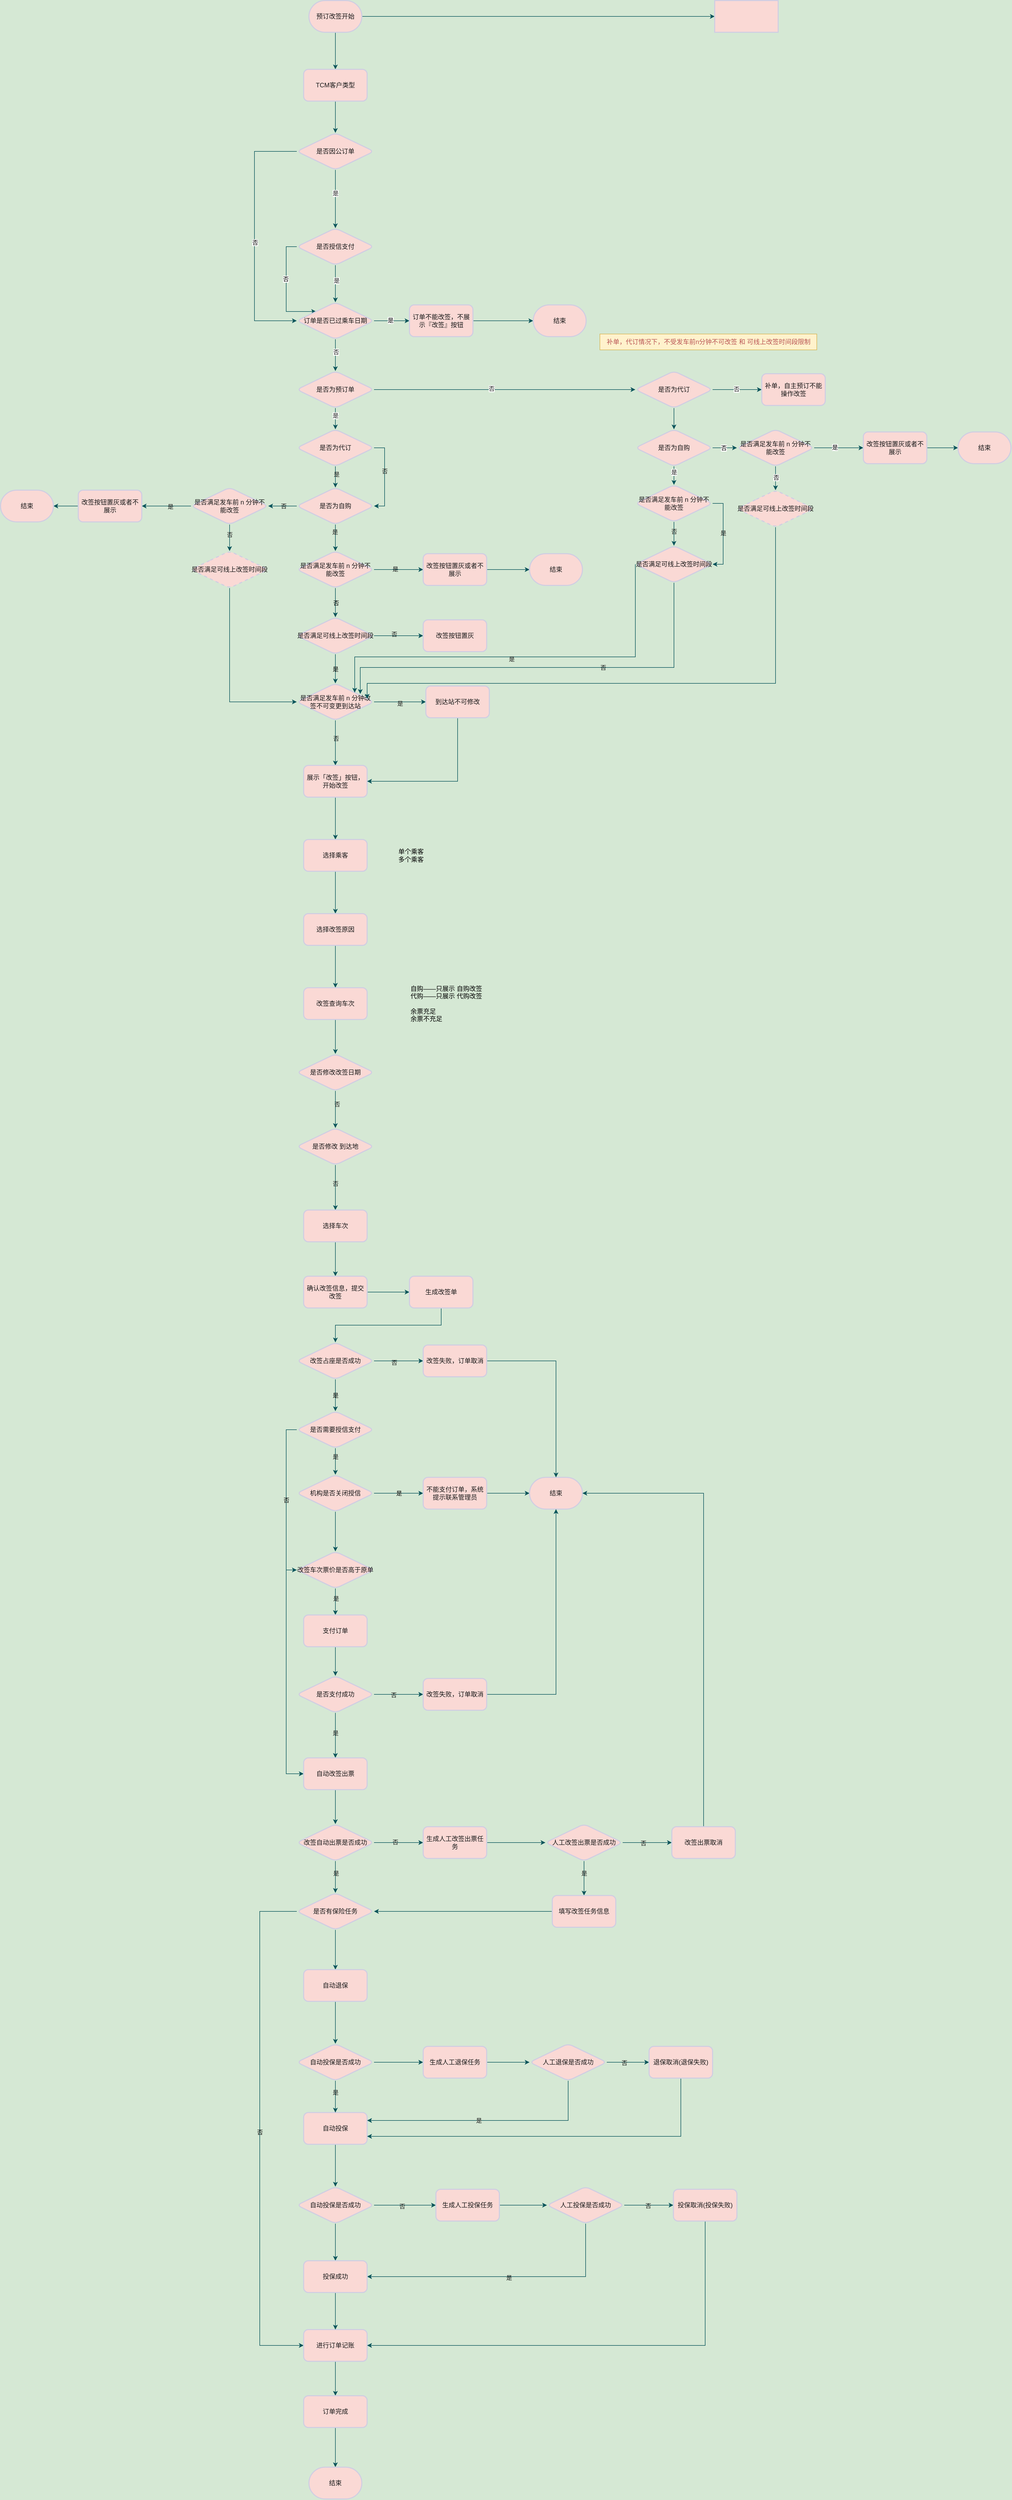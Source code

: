 <mxfile version="20.8.10" type="device"><diagram id="C5RBs43oDa-KdzZeNtuy" name="Page-1"><mxGraphModel dx="2955" dy="2383" grid="1" gridSize="10" guides="1" tooltips="1" connect="1" arrows="1" fold="1" page="1" pageScale="1" pageWidth="827" pageHeight="1169" background="#D5E8D4" math="0" shadow="0"><root><mxCell id="WIyWlLk6GJQsqaUBKTNV-0"/><mxCell id="WIyWlLk6GJQsqaUBKTNV-1" parent="WIyWlLk6GJQsqaUBKTNV-0"/><mxCell id="fSsdn6b0NaaSGRS_EVs--74" value="" style="edgeStyle=orthogonalEdgeStyle;rounded=0;orthogonalLoop=1;jettySize=auto;html=1;labelBackgroundColor=none;fontColor=default;strokeColor=#09555B;" edge="1" parent="WIyWlLk6GJQsqaUBKTNV-1" source="fSsdn6b0NaaSGRS_EVs--0" target="fSsdn6b0NaaSGRS_EVs--72"><mxGeometry relative="1" as="geometry"/></mxCell><mxCell id="fSsdn6b0NaaSGRS_EVs--414" value="" style="edgeStyle=orthogonalEdgeStyle;rounded=0;orthogonalLoop=1;jettySize=auto;html=1;strokeColor=#09555B;fontColor=default;" edge="1" parent="WIyWlLk6GJQsqaUBKTNV-1" source="fSsdn6b0NaaSGRS_EVs--0" target="fSsdn6b0NaaSGRS_EVs--413"><mxGeometry relative="1" as="geometry"/></mxCell><mxCell id="fSsdn6b0NaaSGRS_EVs--0" value="预订改签开始" style="strokeWidth=2;html=1;shape=mxgraph.flowchart.terminator;whiteSpace=wrap;labelBackgroundColor=none;fillColor=#FAD9D5;strokeColor=#D0CEE2;fontColor=#1A1A1A;" vertex="1" parent="WIyWlLk6GJQsqaUBKTNV-1"><mxGeometry x="133" y="-580" width="100" height="60" as="geometry"/></mxCell><mxCell id="fSsdn6b0NaaSGRS_EVs--52" value="" style="edgeStyle=orthogonalEdgeStyle;rounded=0;orthogonalLoop=1;jettySize=auto;html=1;labelBackgroundColor=none;fontColor=default;strokeColor=#09555B;" edge="1" parent="WIyWlLk6GJQsqaUBKTNV-1" source="fSsdn6b0NaaSGRS_EVs--41" target="fSsdn6b0NaaSGRS_EVs--51"><mxGeometry relative="1" as="geometry"/></mxCell><mxCell id="fSsdn6b0NaaSGRS_EVs--392" value="是" style="edgeLabel;html=1;align=center;verticalAlign=middle;resizable=0;points=[];fontColor=#1A1A1A;" vertex="1" connectable="0" parent="fSsdn6b0NaaSGRS_EVs--52"><mxGeometry x="-0.3" relative="1" as="geometry"><mxPoint as="offset"/></mxGeometry></mxCell><mxCell id="fSsdn6b0NaaSGRS_EVs--239" value="" style="edgeStyle=orthogonalEdgeStyle;rounded=0;orthogonalLoop=1;jettySize=auto;html=1;labelBackgroundColor=none;fontColor=default;strokeColor=#09555B;" edge="1" parent="WIyWlLk6GJQsqaUBKTNV-1" source="fSsdn6b0NaaSGRS_EVs--41" target="fSsdn6b0NaaSGRS_EVs--238"><mxGeometry relative="1" as="geometry"/></mxCell><mxCell id="fSsdn6b0NaaSGRS_EVs--391" value="否" style="edgeLabel;html=1;align=center;verticalAlign=middle;resizable=0;points=[];fontColor=#1A1A1A;" vertex="1" connectable="0" parent="fSsdn6b0NaaSGRS_EVs--239"><mxGeometry x="-0.101" y="2" relative="1" as="geometry"><mxPoint as="offset"/></mxGeometry></mxCell><mxCell id="fSsdn6b0NaaSGRS_EVs--41" value="是否为预订单" style="rhombus;whiteSpace=wrap;html=1;rounded=1;strokeWidth=2;labelBackgroundColor=none;fillColor=#FAD9D5;strokeColor=#D0CEE2;fontColor=#1A1A1A;" vertex="1" parent="WIyWlLk6GJQsqaUBKTNV-1"><mxGeometry x="110" y="120" width="146" height="70" as="geometry"/></mxCell><mxCell id="fSsdn6b0NaaSGRS_EVs--46" value="" style="edgeStyle=orthogonalEdgeStyle;rounded=0;orthogonalLoop=1;jettySize=auto;html=1;labelBackgroundColor=none;fontColor=default;strokeColor=#09555B;" edge="1" parent="WIyWlLk6GJQsqaUBKTNV-1" source="fSsdn6b0NaaSGRS_EVs--42" target="fSsdn6b0NaaSGRS_EVs--45"><mxGeometry relative="1" as="geometry"/></mxCell><mxCell id="fSsdn6b0NaaSGRS_EVs--47" value="是" style="edgeLabel;html=1;align=center;verticalAlign=middle;resizable=0;points=[];labelBackgroundColor=none;fontColor=#1A1A1A;" vertex="1" connectable="0" parent="fSsdn6b0NaaSGRS_EVs--46"><mxGeometry x="-0.44" y="-1" relative="1" as="geometry"><mxPoint as="offset"/></mxGeometry></mxCell><mxCell id="fSsdn6b0NaaSGRS_EVs--196" value="" style="edgeStyle=orthogonalEdgeStyle;rounded=0;orthogonalLoop=1;jettySize=auto;html=1;labelBackgroundColor=none;fontColor=default;strokeColor=#09555B;" edge="1" parent="WIyWlLk6GJQsqaUBKTNV-1" source="fSsdn6b0NaaSGRS_EVs--42" target="fSsdn6b0NaaSGRS_EVs--193"><mxGeometry relative="1" as="geometry"/></mxCell><mxCell id="fSsdn6b0NaaSGRS_EVs--197" value="否" style="edgeLabel;html=1;align=center;verticalAlign=middle;resizable=0;points=[];labelBackgroundColor=none;fontColor=#1A1A1A;" vertex="1" connectable="0" parent="fSsdn6b0NaaSGRS_EVs--196"><mxGeometry x="-0.074" relative="1" as="geometry"><mxPoint as="offset"/></mxGeometry></mxCell><mxCell id="fSsdn6b0NaaSGRS_EVs--42" value="是否为自购" style="rhombus;whiteSpace=wrap;html=1;rounded=1;strokeWidth=2;labelBackgroundColor=none;fillColor=#FAD9D5;strokeColor=#D0CEE2;fontColor=#1A1A1A;" vertex="1" parent="WIyWlLk6GJQsqaUBKTNV-1"><mxGeometry x="110" y="340" width="146" height="70" as="geometry"/></mxCell><mxCell id="fSsdn6b0NaaSGRS_EVs--57" value="否" style="edgeStyle=orthogonalEdgeStyle;rounded=0;orthogonalLoop=1;jettySize=auto;html=1;labelBackgroundColor=none;fontColor=default;strokeColor=#09555B;" edge="1" parent="WIyWlLk6GJQsqaUBKTNV-1" source="fSsdn6b0NaaSGRS_EVs--45"><mxGeometry relative="1" as="geometry"><mxPoint x="183" y="585" as="targetPoint"/></mxGeometry></mxCell><mxCell id="fSsdn6b0NaaSGRS_EVs--223" value="" style="edgeStyle=orthogonalEdgeStyle;rounded=0;orthogonalLoop=1;jettySize=auto;html=1;labelBackgroundColor=none;fontColor=default;strokeColor=#09555B;" edge="1" parent="WIyWlLk6GJQsqaUBKTNV-1" source="fSsdn6b0NaaSGRS_EVs--45" target="fSsdn6b0NaaSGRS_EVs--222"><mxGeometry relative="1" as="geometry"/></mxCell><mxCell id="fSsdn6b0NaaSGRS_EVs--270" value="是" style="edgeLabel;html=1;align=center;verticalAlign=middle;resizable=0;points=[];labelBackgroundColor=none;fontColor=#1A1A1A;" vertex="1" connectable="0" parent="fSsdn6b0NaaSGRS_EVs--223"><mxGeometry x="-0.14" y="1" relative="1" as="geometry"><mxPoint as="offset"/></mxGeometry></mxCell><mxCell id="fSsdn6b0NaaSGRS_EVs--45" value="是否满足发车前 n 分钟不能改签" style="rhombus;whiteSpace=wrap;html=1;rounded=1;strokeWidth=2;labelBackgroundColor=none;fillColor=#FAD9D5;strokeColor=#D0CEE2;fontColor=#1A1A1A;" vertex="1" parent="WIyWlLk6GJQsqaUBKTNV-1"><mxGeometry x="110" y="460" width="146" height="70" as="geometry"/></mxCell><mxCell id="fSsdn6b0NaaSGRS_EVs--53" value="" style="edgeStyle=orthogonalEdgeStyle;rounded=0;orthogonalLoop=1;jettySize=auto;html=1;labelBackgroundColor=none;fontColor=default;strokeColor=#09555B;" edge="1" parent="WIyWlLk6GJQsqaUBKTNV-1" source="fSsdn6b0NaaSGRS_EVs--51" target="fSsdn6b0NaaSGRS_EVs--42"><mxGeometry relative="1" as="geometry"/></mxCell><mxCell id="fSsdn6b0NaaSGRS_EVs--55" value="是" style="edgeLabel;html=1;align=center;verticalAlign=middle;resizable=0;points=[];labelBackgroundColor=none;fontColor=#1A1A1A;" vertex="1" connectable="0" parent="fSsdn6b0NaaSGRS_EVs--53"><mxGeometry x="-0.25" y="2" relative="1" as="geometry"><mxPoint as="offset"/></mxGeometry></mxCell><mxCell id="fSsdn6b0NaaSGRS_EVs--183" style="edgeStyle=orthogonalEdgeStyle;rounded=0;orthogonalLoop=1;jettySize=auto;html=1;exitX=1;exitY=0.5;exitDx=0;exitDy=0;entryX=1;entryY=0.5;entryDx=0;entryDy=0;labelBackgroundColor=none;fontColor=default;strokeColor=#09555B;" edge="1" parent="WIyWlLk6GJQsqaUBKTNV-1" source="fSsdn6b0NaaSGRS_EVs--51" target="fSsdn6b0NaaSGRS_EVs--42"><mxGeometry relative="1" as="geometry"/></mxCell><mxCell id="fSsdn6b0NaaSGRS_EVs--184" value="否" style="edgeLabel;html=1;align=center;verticalAlign=middle;resizable=0;points=[];labelBackgroundColor=none;fontColor=#1A1A1A;" vertex="1" connectable="0" parent="fSsdn6b0NaaSGRS_EVs--183"><mxGeometry x="-0.153" relative="1" as="geometry"><mxPoint as="offset"/></mxGeometry></mxCell><mxCell id="fSsdn6b0NaaSGRS_EVs--51" value="是否为代订" style="rhombus;whiteSpace=wrap;html=1;rounded=1;strokeWidth=2;labelBackgroundColor=none;fillColor=#FAD9D5;strokeColor=#D0CEE2;fontColor=#1A1A1A;" vertex="1" parent="WIyWlLk6GJQsqaUBKTNV-1"><mxGeometry x="110" y="230" width="146" height="70" as="geometry"/></mxCell><mxCell id="fSsdn6b0NaaSGRS_EVs--61" value="是" style="edgeStyle=orthogonalEdgeStyle;rounded=0;orthogonalLoop=1;jettySize=auto;html=1;labelBackgroundColor=none;fontColor=default;strokeColor=#09555B;" edge="1" parent="WIyWlLk6GJQsqaUBKTNV-1" source="fSsdn6b0NaaSGRS_EVs--58" target="fSsdn6b0NaaSGRS_EVs--60"><mxGeometry relative="1" as="geometry"/></mxCell><mxCell id="fSsdn6b0NaaSGRS_EVs--272" value="" style="edgeStyle=orthogonalEdgeStyle;rounded=0;orthogonalLoop=1;jettySize=auto;html=1;labelBackgroundColor=none;fontColor=default;strokeColor=#09555B;" edge="1" parent="WIyWlLk6GJQsqaUBKTNV-1" source="fSsdn6b0NaaSGRS_EVs--58" target="fSsdn6b0NaaSGRS_EVs--271"><mxGeometry relative="1" as="geometry"/></mxCell><mxCell id="fSsdn6b0NaaSGRS_EVs--273" value="否" style="edgeLabel;html=1;align=center;verticalAlign=middle;resizable=0;points=[];labelBackgroundColor=none;fontColor=#1A1A1A;" vertex="1" connectable="0" parent="fSsdn6b0NaaSGRS_EVs--272"><mxGeometry x="-0.183" y="3" relative="1" as="geometry"><mxPoint as="offset"/></mxGeometry></mxCell><mxCell id="fSsdn6b0NaaSGRS_EVs--58" value="是否满足可线上改签时间段" style="rhombus;whiteSpace=wrap;html=1;rounded=1;strokeWidth=2;labelBackgroundColor=none;fillColor=#FAD9D5;strokeColor=#D0CEE2;fontColor=#1A1A1A;" vertex="1" parent="WIyWlLk6GJQsqaUBKTNV-1"><mxGeometry x="110" y="585" width="146" height="70" as="geometry"/></mxCell><mxCell id="fSsdn6b0NaaSGRS_EVs--63" value="" style="edgeStyle=orthogonalEdgeStyle;rounded=0;orthogonalLoop=1;jettySize=auto;html=1;labelBackgroundColor=none;fontColor=default;strokeColor=#09555B;" edge="1" parent="WIyWlLk6GJQsqaUBKTNV-1" source="fSsdn6b0NaaSGRS_EVs--60" target="fSsdn6b0NaaSGRS_EVs--62"><mxGeometry relative="1" as="geometry"/></mxCell><mxCell id="fSsdn6b0NaaSGRS_EVs--64" value="否" style="edgeLabel;html=1;align=center;verticalAlign=middle;resizable=0;points=[];labelBackgroundColor=none;fontColor=#1A1A1A;" vertex="1" connectable="0" parent="fSsdn6b0NaaSGRS_EVs--63"><mxGeometry x="-0.2" y="1" relative="1" as="geometry"><mxPoint as="offset"/></mxGeometry></mxCell><mxCell id="fSsdn6b0NaaSGRS_EVs--226" value="" style="edgeStyle=orthogonalEdgeStyle;rounded=0;orthogonalLoop=1;jettySize=auto;html=1;labelBackgroundColor=none;fontColor=default;strokeColor=#09555B;" edge="1" parent="WIyWlLk6GJQsqaUBKTNV-1" source="fSsdn6b0NaaSGRS_EVs--60" target="fSsdn6b0NaaSGRS_EVs--214"><mxGeometry relative="1" as="geometry"/></mxCell><mxCell id="fSsdn6b0NaaSGRS_EVs--227" value="是" style="edgeLabel;html=1;align=center;verticalAlign=middle;resizable=0;points=[];labelBackgroundColor=none;fontColor=#1A1A1A;" vertex="1" connectable="0" parent="fSsdn6b0NaaSGRS_EVs--226"><mxGeometry y="-3" relative="1" as="geometry"><mxPoint as="offset"/></mxGeometry></mxCell><mxCell id="fSsdn6b0NaaSGRS_EVs--60" value="是否满足发车前 n 分钟改签不可变更到达站" style="rhombus;whiteSpace=wrap;html=1;rounded=1;strokeWidth=2;labelBackgroundColor=none;fillColor=#FAD9D5;strokeColor=#D0CEE2;fontColor=#1A1A1A;" vertex="1" parent="WIyWlLk6GJQsqaUBKTNV-1"><mxGeometry x="110" y="710" width="146" height="70" as="geometry"/></mxCell><mxCell id="fSsdn6b0NaaSGRS_EVs--66" value="" style="edgeStyle=orthogonalEdgeStyle;rounded=0;orthogonalLoop=1;jettySize=auto;html=1;labelBackgroundColor=none;fontColor=default;strokeColor=#09555B;" edge="1" parent="WIyWlLk6GJQsqaUBKTNV-1" source="fSsdn6b0NaaSGRS_EVs--62" target="fSsdn6b0NaaSGRS_EVs--65"><mxGeometry relative="1" as="geometry"/></mxCell><mxCell id="fSsdn6b0NaaSGRS_EVs--62" value="展示「改签」按钮，开始改签" style="whiteSpace=wrap;html=1;rounded=1;strokeWidth=2;labelBackgroundColor=none;fillColor=#FAD9D5;strokeColor=#D0CEE2;fontColor=#1A1A1A;" vertex="1" parent="WIyWlLk6GJQsqaUBKTNV-1"><mxGeometry x="123" y="865" width="120" height="60" as="geometry"/></mxCell><mxCell id="fSsdn6b0NaaSGRS_EVs--68" value="" style="edgeStyle=orthogonalEdgeStyle;rounded=0;orthogonalLoop=1;jettySize=auto;html=1;labelBackgroundColor=none;fontColor=default;strokeColor=#09555B;" edge="1" parent="WIyWlLk6GJQsqaUBKTNV-1" source="fSsdn6b0NaaSGRS_EVs--65" target="fSsdn6b0NaaSGRS_EVs--67"><mxGeometry relative="1" as="geometry"/></mxCell><mxCell id="fSsdn6b0NaaSGRS_EVs--65" value="选择乘客" style="whiteSpace=wrap;html=1;rounded=1;strokeWidth=2;labelBackgroundColor=none;fillColor=#FAD9D5;strokeColor=#D0CEE2;fontColor=#1A1A1A;" vertex="1" parent="WIyWlLk6GJQsqaUBKTNV-1"><mxGeometry x="123" y="1005" width="120" height="60" as="geometry"/></mxCell><mxCell id="fSsdn6b0NaaSGRS_EVs--76" value="" style="edgeStyle=orthogonalEdgeStyle;rounded=0;orthogonalLoop=1;jettySize=auto;html=1;labelBackgroundColor=none;fontColor=default;strokeColor=#09555B;" edge="1" parent="WIyWlLk6GJQsqaUBKTNV-1" source="fSsdn6b0NaaSGRS_EVs--67" target="fSsdn6b0NaaSGRS_EVs--75"><mxGeometry relative="1" as="geometry"/></mxCell><mxCell id="fSsdn6b0NaaSGRS_EVs--67" value="选择改签原因" style="whiteSpace=wrap;html=1;rounded=1;strokeWidth=2;labelBackgroundColor=none;fillColor=#FAD9D5;strokeColor=#D0CEE2;fontColor=#1A1A1A;" vertex="1" parent="WIyWlLk6GJQsqaUBKTNV-1"><mxGeometry x="123" y="1145" width="120" height="60" as="geometry"/></mxCell><mxCell id="fSsdn6b0NaaSGRS_EVs--387" value="" style="edgeStyle=orthogonalEdgeStyle;rounded=0;orthogonalLoop=1;jettySize=auto;html=1;strokeColor=#09555B;fontColor=#1A1A1A;" edge="1" parent="WIyWlLk6GJQsqaUBKTNV-1" source="fSsdn6b0NaaSGRS_EVs--72" target="fSsdn6b0NaaSGRS_EVs--384"><mxGeometry relative="1" as="geometry"/></mxCell><mxCell id="fSsdn6b0NaaSGRS_EVs--72" value="TCM客户类型" style="rounded=1;whiteSpace=wrap;html=1;strokeWidth=2;labelBackgroundColor=none;fillColor=#FAD9D5;strokeColor=#D0CEE2;fontColor=#1A1A1A;" vertex="1" parent="WIyWlLk6GJQsqaUBKTNV-1"><mxGeometry x="123" y="-450" width="120" height="60" as="geometry"/></mxCell><mxCell id="fSsdn6b0NaaSGRS_EVs--78" value="" style="edgeStyle=orthogonalEdgeStyle;rounded=0;orthogonalLoop=1;jettySize=auto;html=1;labelBackgroundColor=none;fontColor=default;strokeColor=#09555B;" edge="1" parent="WIyWlLk6GJQsqaUBKTNV-1" source="fSsdn6b0NaaSGRS_EVs--75" target="fSsdn6b0NaaSGRS_EVs--77"><mxGeometry relative="1" as="geometry"/></mxCell><mxCell id="fSsdn6b0NaaSGRS_EVs--75" value="改签查询车次" style="whiteSpace=wrap;html=1;rounded=1;strokeWidth=2;labelBackgroundColor=none;fillColor=#FAD9D5;strokeColor=#D0CEE2;fontColor=#1A1A1A;" vertex="1" parent="WIyWlLk6GJQsqaUBKTNV-1"><mxGeometry x="123" y="1285" width="120" height="60" as="geometry"/></mxCell><mxCell id="fSsdn6b0NaaSGRS_EVs--80" value="" style="edgeStyle=orthogonalEdgeStyle;rounded=0;orthogonalLoop=1;jettySize=auto;html=1;labelBackgroundColor=none;fontColor=default;strokeColor=#09555B;" edge="1" parent="WIyWlLk6GJQsqaUBKTNV-1" source="fSsdn6b0NaaSGRS_EVs--77" target="fSsdn6b0NaaSGRS_EVs--79"><mxGeometry relative="1" as="geometry"/></mxCell><mxCell id="fSsdn6b0NaaSGRS_EVs--81" value="否" style="edgeLabel;html=1;align=center;verticalAlign=middle;resizable=0;points=[];labelBackgroundColor=none;fontColor=#1A1A1A;" vertex="1" connectable="0" parent="fSsdn6b0NaaSGRS_EVs--80"><mxGeometry x="-0.329" y="3" relative="1" as="geometry"><mxPoint y="1" as="offset"/></mxGeometry></mxCell><mxCell id="fSsdn6b0NaaSGRS_EVs--77" value="是否修改改签日期" style="rhombus;whiteSpace=wrap;html=1;rounded=1;strokeWidth=2;labelBackgroundColor=none;fillColor=#FAD9D5;strokeColor=#D0CEE2;fontColor=#1A1A1A;" vertex="1" parent="WIyWlLk6GJQsqaUBKTNV-1"><mxGeometry x="110" y="1410" width="146" height="70" as="geometry"/></mxCell><mxCell id="fSsdn6b0NaaSGRS_EVs--83" value="" style="edgeStyle=orthogonalEdgeStyle;rounded=0;orthogonalLoop=1;jettySize=auto;html=1;labelBackgroundColor=none;fontColor=default;strokeColor=#09555B;" edge="1" parent="WIyWlLk6GJQsqaUBKTNV-1" source="fSsdn6b0NaaSGRS_EVs--79" target="fSsdn6b0NaaSGRS_EVs--82"><mxGeometry relative="1" as="geometry"/></mxCell><mxCell id="fSsdn6b0NaaSGRS_EVs--84" value="否" style="edgeLabel;html=1;align=center;verticalAlign=middle;resizable=0;points=[];labelBackgroundColor=none;fontColor=#1A1A1A;" vertex="1" connectable="0" parent="fSsdn6b0NaaSGRS_EVs--83"><mxGeometry x="-0.212" relative="1" as="geometry"><mxPoint y="1" as="offset"/></mxGeometry></mxCell><mxCell id="fSsdn6b0NaaSGRS_EVs--79" value="是否修改 到达地" style="rhombus;whiteSpace=wrap;html=1;rounded=1;strokeWidth=2;labelBackgroundColor=none;fillColor=#FAD9D5;strokeColor=#D0CEE2;fontColor=#1A1A1A;" vertex="1" parent="WIyWlLk6GJQsqaUBKTNV-1"><mxGeometry x="110" y="1550" width="146" height="70" as="geometry"/></mxCell><mxCell id="fSsdn6b0NaaSGRS_EVs--282" value="" style="edgeStyle=orthogonalEdgeStyle;rounded=0;orthogonalLoop=1;jettySize=auto;html=1;labelBackgroundColor=none;fontColor=default;strokeColor=#09555B;" edge="1" parent="WIyWlLk6GJQsqaUBKTNV-1" source="fSsdn6b0NaaSGRS_EVs--82" target="fSsdn6b0NaaSGRS_EVs--87"><mxGeometry relative="1" as="geometry"/></mxCell><mxCell id="fSsdn6b0NaaSGRS_EVs--82" value="选择车次" style="whiteSpace=wrap;html=1;rounded=1;strokeWidth=2;labelBackgroundColor=none;fillColor=#FAD9D5;strokeColor=#D0CEE2;fontColor=#1A1A1A;" vertex="1" parent="WIyWlLk6GJQsqaUBKTNV-1"><mxGeometry x="123" y="1705" width="120" height="60" as="geometry"/></mxCell><mxCell id="fSsdn6b0NaaSGRS_EVs--284" value="" style="edgeStyle=orthogonalEdgeStyle;rounded=0;orthogonalLoop=1;jettySize=auto;html=1;labelBackgroundColor=none;fontColor=default;strokeColor=#09555B;" edge="1" parent="WIyWlLk6GJQsqaUBKTNV-1" source="fSsdn6b0NaaSGRS_EVs--85" target="fSsdn6b0NaaSGRS_EVs--103"><mxGeometry relative="1" as="geometry"/></mxCell><mxCell id="fSsdn6b0NaaSGRS_EVs--285" value="是" style="edgeLabel;html=1;align=center;verticalAlign=middle;resizable=0;points=[];labelBackgroundColor=none;fontColor=#1A1A1A;" vertex="1" connectable="0" parent="fSsdn6b0NaaSGRS_EVs--284"><mxGeometry x="-0.24" y="1" relative="1" as="geometry"><mxPoint as="offset"/></mxGeometry></mxCell><mxCell id="fSsdn6b0NaaSGRS_EVs--377" style="edgeStyle=orthogonalEdgeStyle;rounded=0;orthogonalLoop=1;jettySize=auto;html=1;exitX=0;exitY=0.5;exitDx=0;exitDy=0;entryX=0;entryY=0.5;entryDx=0;entryDy=0;labelBackgroundColor=none;fontColor=default;strokeColor=#09555B;" edge="1" parent="WIyWlLk6GJQsqaUBKTNV-1" source="fSsdn6b0NaaSGRS_EVs--85" target="fSsdn6b0NaaSGRS_EVs--108"><mxGeometry relative="1" as="geometry"/></mxCell><mxCell id="fSsdn6b0NaaSGRS_EVs--85" value="改签车次票价是否高于原单" style="rhombus;whiteSpace=wrap;html=1;rounded=1;strokeWidth=2;labelBackgroundColor=none;fillColor=#FAD9D5;strokeColor=#D0CEE2;fontColor=#1A1A1A;" vertex="1" parent="WIyWlLk6GJQsqaUBKTNV-1"><mxGeometry x="110" y="2350" width="146" height="70" as="geometry"/></mxCell><mxCell id="fSsdn6b0NaaSGRS_EVs--291" value="" style="edgeStyle=orthogonalEdgeStyle;rounded=0;orthogonalLoop=1;jettySize=auto;html=1;labelBackgroundColor=none;fontColor=default;strokeColor=#09555B;" edge="1" parent="WIyWlLk6GJQsqaUBKTNV-1" source="fSsdn6b0NaaSGRS_EVs--87" target="fSsdn6b0NaaSGRS_EVs--290"><mxGeometry relative="1" as="geometry"/></mxCell><mxCell id="fSsdn6b0NaaSGRS_EVs--87" value="确认改签信息，提交改签" style="whiteSpace=wrap;html=1;rounded=1;strokeWidth=2;labelBackgroundColor=none;fillColor=#FAD9D5;strokeColor=#D0CEE2;fontColor=#1A1A1A;" vertex="1" parent="WIyWlLk6GJQsqaUBKTNV-1"><mxGeometry x="123" y="1830" width="120" height="60" as="geometry"/></mxCell><mxCell id="fSsdn6b0NaaSGRS_EVs--102" value="是" style="edgeStyle=orthogonalEdgeStyle;rounded=0;orthogonalLoop=1;jettySize=auto;html=1;labelBackgroundColor=none;fontColor=default;strokeColor=#09555B;" edge="1" parent="WIyWlLk6GJQsqaUBKTNV-1" source="fSsdn6b0NaaSGRS_EVs--89" target="fSsdn6b0NaaSGRS_EVs--101"><mxGeometry relative="1" as="geometry"/></mxCell><mxCell id="fSsdn6b0NaaSGRS_EVs--370" value="" style="edgeStyle=orthogonalEdgeStyle;rounded=0;orthogonalLoop=1;jettySize=auto;html=1;labelBackgroundColor=none;fontColor=default;strokeColor=#09555B;" edge="1" parent="WIyWlLk6GJQsqaUBKTNV-1" source="fSsdn6b0NaaSGRS_EVs--89" target="fSsdn6b0NaaSGRS_EVs--369"><mxGeometry relative="1" as="geometry"/></mxCell><mxCell id="fSsdn6b0NaaSGRS_EVs--371" value="否" style="edgeLabel;html=1;align=center;verticalAlign=middle;resizable=0;points=[];labelBackgroundColor=none;fontColor=#1A1A1A;" vertex="1" connectable="0" parent="fSsdn6b0NaaSGRS_EVs--370"><mxGeometry x="-0.183" y="-2" relative="1" as="geometry"><mxPoint y="1" as="offset"/></mxGeometry></mxCell><mxCell id="fSsdn6b0NaaSGRS_EVs--89" value="改签占座是否成功" style="rhombus;whiteSpace=wrap;html=1;rounded=1;strokeWidth=2;labelBackgroundColor=none;fillColor=#FAD9D5;strokeColor=#D0CEE2;fontColor=#1A1A1A;" vertex="1" parent="WIyWlLk6GJQsqaUBKTNV-1"><mxGeometry x="110" y="1955" width="146" height="70" as="geometry"/></mxCell><mxCell id="fSsdn6b0NaaSGRS_EVs--97" value="" style="edgeStyle=orthogonalEdgeStyle;rounded=0;orthogonalLoop=1;jettySize=auto;html=1;labelBackgroundColor=none;fontColor=default;strokeColor=#09555B;" edge="1" parent="WIyWlLk6GJQsqaUBKTNV-1" source="fSsdn6b0NaaSGRS_EVs--94" target="fSsdn6b0NaaSGRS_EVs--96"><mxGeometry relative="1" as="geometry"/></mxCell><mxCell id="fSsdn6b0NaaSGRS_EVs--396" value="是" style="edgeLabel;html=1;align=center;verticalAlign=middle;resizable=0;points=[];fontColor=#1A1A1A;" vertex="1" connectable="0" parent="fSsdn6b0NaaSGRS_EVs--97"><mxGeometry x="-0.167" y="2" relative="1" as="geometry"><mxPoint as="offset"/></mxGeometry></mxCell><mxCell id="fSsdn6b0NaaSGRS_EVs--422" style="edgeStyle=orthogonalEdgeStyle;rounded=0;orthogonalLoop=1;jettySize=auto;html=1;exitX=0;exitY=0.5;exitDx=0;exitDy=0;entryX=0;entryY=0;entryDx=0;entryDy=0;strokeColor=#09555B;fontColor=default;" edge="1" parent="WIyWlLk6GJQsqaUBKTNV-1" source="fSsdn6b0NaaSGRS_EVs--94" target="fSsdn6b0NaaSGRS_EVs--96"><mxGeometry relative="1" as="geometry"><Array as="points"><mxPoint x="90" y="-115"/><mxPoint x="90" y="8"/></Array></mxGeometry></mxCell><mxCell id="fSsdn6b0NaaSGRS_EVs--423" value="否" style="edgeLabel;html=1;align=center;verticalAlign=middle;resizable=0;points=[];fontColor=default;" vertex="1" connectable="0" parent="fSsdn6b0NaaSGRS_EVs--422"><mxGeometry x="-0.186" y="-1" relative="1" as="geometry"><mxPoint as="offset"/></mxGeometry></mxCell><mxCell id="fSsdn6b0NaaSGRS_EVs--94" value="是否授信支付" style="rhombus;whiteSpace=wrap;html=1;rounded=1;strokeWidth=2;labelBackgroundColor=none;fillColor=#FAD9D5;strokeColor=#D0CEE2;fontColor=#1A1A1A;" vertex="1" parent="WIyWlLk6GJQsqaUBKTNV-1"><mxGeometry x="110" y="-150" width="146" height="70" as="geometry"/></mxCell><mxCell id="fSsdn6b0NaaSGRS_EVs--98" value="" style="edgeStyle=orthogonalEdgeStyle;rounded=0;orthogonalLoop=1;jettySize=auto;html=1;labelBackgroundColor=none;fontColor=default;strokeColor=#09555B;" edge="1" parent="WIyWlLk6GJQsqaUBKTNV-1" source="fSsdn6b0NaaSGRS_EVs--96" target="fSsdn6b0NaaSGRS_EVs--41"><mxGeometry relative="1" as="geometry"/></mxCell><mxCell id="fSsdn6b0NaaSGRS_EVs--393" value="否" style="edgeLabel;html=1;align=center;verticalAlign=middle;resizable=0;points=[];fontColor=#1A1A1A;" vertex="1" connectable="0" parent="fSsdn6b0NaaSGRS_EVs--98"><mxGeometry x="-0.2" y="1" relative="1" as="geometry"><mxPoint as="offset"/></mxGeometry></mxCell><mxCell id="fSsdn6b0NaaSGRS_EVs--419" value="" style="edgeStyle=orthogonalEdgeStyle;rounded=0;orthogonalLoop=1;jettySize=auto;html=1;strokeColor=#09555B;fontColor=default;" edge="1" parent="WIyWlLk6GJQsqaUBKTNV-1" source="fSsdn6b0NaaSGRS_EVs--96" target="fSsdn6b0NaaSGRS_EVs--388"><mxGeometry relative="1" as="geometry"/></mxCell><mxCell id="fSsdn6b0NaaSGRS_EVs--420" value="是" style="edgeLabel;html=1;align=center;verticalAlign=middle;resizable=0;points=[];fontColor=default;" vertex="1" connectable="0" parent="fSsdn6b0NaaSGRS_EVs--419"><mxGeometry x="-0.075" y="1" relative="1" as="geometry"><mxPoint as="offset"/></mxGeometry></mxCell><mxCell id="fSsdn6b0NaaSGRS_EVs--96" value="订单是否已过乘车日期" style="rhombus;whiteSpace=wrap;html=1;rounded=1;strokeWidth=2;labelBackgroundColor=none;fillColor=#FAD9D5;strokeColor=#D0CEE2;fontColor=#1A1A1A;" vertex="1" parent="WIyWlLk6GJQsqaUBKTNV-1"><mxGeometry x="110" y="-10" width="146" height="70" as="geometry"/></mxCell><mxCell id="fSsdn6b0NaaSGRS_EVs--163" value="" style="edgeStyle=orthogonalEdgeStyle;rounded=0;orthogonalLoop=1;jettySize=auto;html=1;labelBackgroundColor=none;fontColor=default;strokeColor=#09555B;" edge="1" parent="WIyWlLk6GJQsqaUBKTNV-1" source="fSsdn6b0NaaSGRS_EVs--101" target="fSsdn6b0NaaSGRS_EVs--162"><mxGeometry relative="1" as="geometry"/></mxCell><mxCell id="fSsdn6b0NaaSGRS_EVs--164" value="是" style="edgeLabel;html=1;align=center;verticalAlign=middle;resizable=0;points=[];labelBackgroundColor=none;fontColor=#1A1A1A;" vertex="1" connectable="0" parent="fSsdn6b0NaaSGRS_EVs--163"><mxGeometry x="-0.36" relative="1" as="geometry"><mxPoint as="offset"/></mxGeometry></mxCell><mxCell id="fSsdn6b0NaaSGRS_EVs--286" value="否" style="edgeStyle=orthogonalEdgeStyle;rounded=0;orthogonalLoop=1;jettySize=auto;html=1;exitX=0;exitY=0.5;exitDx=0;exitDy=0;entryX=0;entryY=0.5;entryDx=0;entryDy=0;labelBackgroundColor=none;fontColor=default;strokeColor=#09555B;" edge="1" parent="WIyWlLk6GJQsqaUBKTNV-1" source="fSsdn6b0NaaSGRS_EVs--101" target="fSsdn6b0NaaSGRS_EVs--85"><mxGeometry relative="1" as="geometry"/></mxCell><mxCell id="fSsdn6b0NaaSGRS_EVs--101" value="是否需要授信支付" style="rhombus;whiteSpace=wrap;html=1;rounded=1;strokeWidth=2;labelBackgroundColor=none;fillColor=#FAD9D5;strokeColor=#D0CEE2;fontColor=#1A1A1A;" vertex="1" parent="WIyWlLk6GJQsqaUBKTNV-1"><mxGeometry x="110" y="2085" width="146" height="70" as="geometry"/></mxCell><mxCell id="fSsdn6b0NaaSGRS_EVs--107" value="" style="edgeStyle=orthogonalEdgeStyle;rounded=0;orthogonalLoop=1;jettySize=auto;html=1;labelBackgroundColor=none;fontColor=default;strokeColor=#09555B;" edge="1" parent="WIyWlLk6GJQsqaUBKTNV-1" source="fSsdn6b0NaaSGRS_EVs--103" target="fSsdn6b0NaaSGRS_EVs--106"><mxGeometry relative="1" as="geometry"/></mxCell><mxCell id="fSsdn6b0NaaSGRS_EVs--103" value="支付订单" style="whiteSpace=wrap;html=1;rounded=1;strokeWidth=2;labelBackgroundColor=none;fillColor=#FAD9D5;strokeColor=#D0CEE2;fontColor=#1A1A1A;" vertex="1" parent="WIyWlLk6GJQsqaUBKTNV-1"><mxGeometry x="123" y="2470" width="120" height="60" as="geometry"/></mxCell><mxCell id="fSsdn6b0NaaSGRS_EVs--109" value="" style="edgeStyle=orthogonalEdgeStyle;rounded=0;orthogonalLoop=1;jettySize=auto;html=1;labelBackgroundColor=none;fontColor=default;strokeColor=#09555B;" edge="1" parent="WIyWlLk6GJQsqaUBKTNV-1" source="fSsdn6b0NaaSGRS_EVs--106" target="fSsdn6b0NaaSGRS_EVs--108"><mxGeometry relative="1" as="geometry"/></mxCell><mxCell id="fSsdn6b0NaaSGRS_EVs--110" value="是" style="edgeLabel;html=1;align=center;verticalAlign=middle;resizable=0;points=[];labelBackgroundColor=none;fontColor=#1A1A1A;" vertex="1" connectable="0" parent="fSsdn6b0NaaSGRS_EVs--109"><mxGeometry x="-0.141" relative="1" as="geometry"><mxPoint y="1" as="offset"/></mxGeometry></mxCell><mxCell id="fSsdn6b0NaaSGRS_EVs--176" value="" style="edgeStyle=orthogonalEdgeStyle;rounded=0;orthogonalLoop=1;jettySize=auto;html=1;labelBackgroundColor=none;fontColor=default;strokeColor=#09555B;" edge="1" parent="WIyWlLk6GJQsqaUBKTNV-1" source="fSsdn6b0NaaSGRS_EVs--106" target="fSsdn6b0NaaSGRS_EVs--175"><mxGeometry relative="1" as="geometry"/></mxCell><mxCell id="fSsdn6b0NaaSGRS_EVs--177" value="否" style="edgeLabel;html=1;align=center;verticalAlign=middle;resizable=0;points=[];labelBackgroundColor=none;fontColor=#1A1A1A;" vertex="1" connectable="0" parent="fSsdn6b0NaaSGRS_EVs--176"><mxGeometry x="-0.204" relative="1" as="geometry"><mxPoint y="1" as="offset"/></mxGeometry></mxCell><mxCell id="fSsdn6b0NaaSGRS_EVs--106" value="是否支付成功" style="rhombus;whiteSpace=wrap;html=1;rounded=1;strokeWidth=2;labelBackgroundColor=none;fillColor=#FAD9D5;strokeColor=#D0CEE2;fontColor=#1A1A1A;" vertex="1" parent="WIyWlLk6GJQsqaUBKTNV-1"><mxGeometry x="110" y="2585" width="146" height="70" as="geometry"/></mxCell><mxCell id="fSsdn6b0NaaSGRS_EVs--112" value="" style="edgeStyle=orthogonalEdgeStyle;rounded=0;orthogonalLoop=1;jettySize=auto;html=1;labelBackgroundColor=none;fontColor=default;strokeColor=#09555B;" edge="1" parent="WIyWlLk6GJQsqaUBKTNV-1" source="fSsdn6b0NaaSGRS_EVs--108" target="fSsdn6b0NaaSGRS_EVs--111"><mxGeometry relative="1" as="geometry"/></mxCell><mxCell id="fSsdn6b0NaaSGRS_EVs--108" value="自动改签出票" style="whiteSpace=wrap;html=1;rounded=1;strokeWidth=2;labelBackgroundColor=none;fillColor=#FAD9D5;strokeColor=#D0CEE2;fontColor=#1A1A1A;" vertex="1" parent="WIyWlLk6GJQsqaUBKTNV-1"><mxGeometry x="123" y="2740" width="120" height="60" as="geometry"/></mxCell><mxCell id="fSsdn6b0NaaSGRS_EVs--116" value="" style="edgeStyle=orthogonalEdgeStyle;rounded=0;orthogonalLoop=1;jettySize=auto;html=1;labelBackgroundColor=none;fontColor=default;strokeColor=#09555B;" edge="1" parent="WIyWlLk6GJQsqaUBKTNV-1" source="fSsdn6b0NaaSGRS_EVs--111" target="fSsdn6b0NaaSGRS_EVs--115"><mxGeometry relative="1" as="geometry"/></mxCell><mxCell id="fSsdn6b0NaaSGRS_EVs--117" value="是" style="edgeLabel;html=1;align=center;verticalAlign=middle;resizable=0;points=[];labelBackgroundColor=none;fontColor=#1A1A1A;" vertex="1" connectable="0" parent="fSsdn6b0NaaSGRS_EVs--116"><mxGeometry x="-0.25" y="1" relative="1" as="geometry"><mxPoint as="offset"/></mxGeometry></mxCell><mxCell id="fSsdn6b0NaaSGRS_EVs--295" value="" style="edgeStyle=orthogonalEdgeStyle;rounded=0;orthogonalLoop=1;jettySize=auto;html=1;labelBackgroundColor=none;fontColor=default;strokeColor=#09555B;" edge="1" parent="WIyWlLk6GJQsqaUBKTNV-1" source="fSsdn6b0NaaSGRS_EVs--111" target="fSsdn6b0NaaSGRS_EVs--294"><mxGeometry relative="1" as="geometry"/></mxCell><mxCell id="fSsdn6b0NaaSGRS_EVs--296" value="否" style="edgeLabel;html=1;align=center;verticalAlign=middle;resizable=0;points=[];labelBackgroundColor=none;fontColor=#1A1A1A;" vertex="1" connectable="0" parent="fSsdn6b0NaaSGRS_EVs--295"><mxGeometry x="-0.14" y="1" relative="1" as="geometry"><mxPoint as="offset"/></mxGeometry></mxCell><mxCell id="fSsdn6b0NaaSGRS_EVs--111" value="改签自动出票是否成功" style="rhombus;whiteSpace=wrap;html=1;rounded=1;strokeWidth=2;labelBackgroundColor=none;fillColor=#FAD9D5;strokeColor=#D0CEE2;fontColor=#1A1A1A;" vertex="1" parent="WIyWlLk6GJQsqaUBKTNV-1"><mxGeometry x="110" y="2865" width="146" height="70" as="geometry"/></mxCell><mxCell id="fSsdn6b0NaaSGRS_EVs--348" value="" style="edgeStyle=orthogonalEdgeStyle;rounded=0;orthogonalLoop=1;jettySize=auto;html=1;labelBackgroundColor=none;fontColor=default;strokeColor=#09555B;" edge="1" parent="WIyWlLk6GJQsqaUBKTNV-1" source="fSsdn6b0NaaSGRS_EVs--115" target="fSsdn6b0NaaSGRS_EVs--317"><mxGeometry relative="1" as="geometry"/></mxCell><mxCell id="fSsdn6b0NaaSGRS_EVs--368" value="否" style="edgeStyle=orthogonalEdgeStyle;rounded=0;orthogonalLoop=1;jettySize=auto;html=1;exitX=0;exitY=0.5;exitDx=0;exitDy=0;entryX=0;entryY=0.5;entryDx=0;entryDy=0;labelBackgroundColor=none;fontColor=default;strokeColor=#09555B;" edge="1" parent="WIyWlLk6GJQsqaUBKTNV-1" source="fSsdn6b0NaaSGRS_EVs--115" target="fSsdn6b0NaaSGRS_EVs--123"><mxGeometry relative="1" as="geometry"><Array as="points"><mxPoint x="40" y="3030"/><mxPoint x="40" y="3850"/></Array></mxGeometry></mxCell><mxCell id="fSsdn6b0NaaSGRS_EVs--115" value="是否有保险任务" style="rhombus;whiteSpace=wrap;html=1;rounded=1;strokeWidth=2;labelBackgroundColor=none;fillColor=#FAD9D5;strokeColor=#D0CEE2;fontColor=#1A1A1A;" vertex="1" parent="WIyWlLk6GJQsqaUBKTNV-1"><mxGeometry x="110" y="2995" width="146" height="70" as="geometry"/></mxCell><mxCell id="fSsdn6b0NaaSGRS_EVs--319" value="" style="edgeStyle=orthogonalEdgeStyle;rounded=0;orthogonalLoop=1;jettySize=auto;html=1;labelBackgroundColor=none;fontColor=default;strokeColor=#09555B;" edge="1" parent="WIyWlLk6GJQsqaUBKTNV-1" source="fSsdn6b0NaaSGRS_EVs--118" target="fSsdn6b0NaaSGRS_EVs--121"><mxGeometry relative="1" as="geometry"/></mxCell><mxCell id="fSsdn6b0NaaSGRS_EVs--118" value="自动投保" style="whiteSpace=wrap;html=1;rounded=1;strokeWidth=2;labelBackgroundColor=none;fillColor=#FAD9D5;strokeColor=#D0CEE2;fontColor=#1A1A1A;" vertex="1" parent="WIyWlLk6GJQsqaUBKTNV-1"><mxGeometry x="123" y="3410" width="120" height="60" as="geometry"/></mxCell><mxCell id="fSsdn6b0NaaSGRS_EVs--331" value="" style="edgeStyle=orthogonalEdgeStyle;rounded=0;orthogonalLoop=1;jettySize=auto;html=1;labelBackgroundColor=none;fontColor=default;strokeColor=#09555B;" edge="1" parent="WIyWlLk6GJQsqaUBKTNV-1" source="fSsdn6b0NaaSGRS_EVs--121" target="fSsdn6b0NaaSGRS_EVs--329"><mxGeometry relative="1" as="geometry"/></mxCell><mxCell id="fSsdn6b0NaaSGRS_EVs--333" value="否" style="edgeLabel;html=1;align=center;verticalAlign=middle;resizable=0;points=[];labelBackgroundColor=none;fontColor=#1A1A1A;" vertex="1" connectable="0" parent="fSsdn6b0NaaSGRS_EVs--331"><mxGeometry x="-0.094" y="-1" relative="1" as="geometry"><mxPoint y="1" as="offset"/></mxGeometry></mxCell><mxCell id="fSsdn6b0NaaSGRS_EVs--352" value="" style="edgeStyle=orthogonalEdgeStyle;rounded=0;orthogonalLoop=1;jettySize=auto;html=1;labelBackgroundColor=none;fontColor=default;strokeColor=#09555B;" edge="1" parent="WIyWlLk6GJQsqaUBKTNV-1" source="fSsdn6b0NaaSGRS_EVs--121" target="fSsdn6b0NaaSGRS_EVs--337"><mxGeometry relative="1" as="geometry"/></mxCell><mxCell id="fSsdn6b0NaaSGRS_EVs--121" value="自动投保是否成功" style="rhombus;whiteSpace=wrap;html=1;rounded=1;strokeWidth=2;labelBackgroundColor=none;fillColor=#FAD9D5;strokeColor=#D0CEE2;fontColor=#1A1A1A;" vertex="1" parent="WIyWlLk6GJQsqaUBKTNV-1"><mxGeometry x="110" y="3550" width="146" height="70" as="geometry"/></mxCell><mxCell id="fSsdn6b0NaaSGRS_EVs--341" value="" style="edgeStyle=orthogonalEdgeStyle;rounded=0;orthogonalLoop=1;jettySize=auto;html=1;labelBackgroundColor=none;fontColor=default;strokeColor=#09555B;" edge="1" parent="WIyWlLk6GJQsqaUBKTNV-1" source="fSsdn6b0NaaSGRS_EVs--123" target="fSsdn6b0NaaSGRS_EVs--126"><mxGeometry relative="1" as="geometry"/></mxCell><mxCell id="fSsdn6b0NaaSGRS_EVs--123" value="进行订单记账" style="whiteSpace=wrap;html=1;rounded=1;strokeWidth=2;labelBackgroundColor=none;fillColor=#FAD9D5;strokeColor=#D0CEE2;fontColor=#1A1A1A;" vertex="1" parent="WIyWlLk6GJQsqaUBKTNV-1"><mxGeometry x="123" y="3820" width="120" height="60" as="geometry"/></mxCell><mxCell id="fSsdn6b0NaaSGRS_EVs--376" value="" style="edgeStyle=orthogonalEdgeStyle;rounded=0;orthogonalLoop=1;jettySize=auto;html=1;labelBackgroundColor=none;fontColor=default;strokeColor=#09555B;" edge="1" parent="WIyWlLk6GJQsqaUBKTNV-1" source="fSsdn6b0NaaSGRS_EVs--126" target="fSsdn6b0NaaSGRS_EVs--375"><mxGeometry relative="1" as="geometry"/></mxCell><mxCell id="fSsdn6b0NaaSGRS_EVs--126" value="订单完成" style="whiteSpace=wrap;html=1;rounded=1;strokeWidth=2;labelBackgroundColor=none;fillColor=#FAD9D5;strokeColor=#D0CEE2;fontColor=#1A1A1A;" vertex="1" parent="WIyWlLk6GJQsqaUBKTNV-1"><mxGeometry x="123" y="3945" width="120" height="60" as="geometry"/></mxCell><mxCell id="fSsdn6b0NaaSGRS_EVs--168" value="是" style="edgeStyle=orthogonalEdgeStyle;rounded=0;orthogonalLoop=1;jettySize=auto;html=1;labelBackgroundColor=none;fontColor=default;strokeColor=#09555B;" edge="1" parent="WIyWlLk6GJQsqaUBKTNV-1" source="fSsdn6b0NaaSGRS_EVs--162" target="fSsdn6b0NaaSGRS_EVs--167"><mxGeometry relative="1" as="geometry"/></mxCell><mxCell id="fSsdn6b0NaaSGRS_EVs--283" value="" style="edgeStyle=orthogonalEdgeStyle;rounded=0;orthogonalLoop=1;jettySize=auto;html=1;labelBackgroundColor=none;fontColor=default;strokeColor=#09555B;" edge="1" parent="WIyWlLk6GJQsqaUBKTNV-1" source="fSsdn6b0NaaSGRS_EVs--162" target="fSsdn6b0NaaSGRS_EVs--85"><mxGeometry relative="1" as="geometry"/></mxCell><mxCell id="fSsdn6b0NaaSGRS_EVs--162" value="机构是否关闭授信" style="rhombus;whiteSpace=wrap;html=1;rounded=1;strokeWidth=2;labelBackgroundColor=none;fillColor=#FAD9D5;strokeColor=#D0CEE2;fontColor=#1A1A1A;" vertex="1" parent="WIyWlLk6GJQsqaUBKTNV-1"><mxGeometry x="110" y="2205" width="146" height="70" as="geometry"/></mxCell><mxCell id="fSsdn6b0NaaSGRS_EVs--170" value="" style="edgeStyle=orthogonalEdgeStyle;rounded=0;orthogonalLoop=1;jettySize=auto;html=1;labelBackgroundColor=none;fontColor=default;strokeColor=#09555B;" edge="1" parent="WIyWlLk6GJQsqaUBKTNV-1" source="fSsdn6b0NaaSGRS_EVs--167" target="fSsdn6b0NaaSGRS_EVs--169"><mxGeometry relative="1" as="geometry"/></mxCell><mxCell id="fSsdn6b0NaaSGRS_EVs--167" value="不能支付订单，系统提示联系管理员" style="whiteSpace=wrap;html=1;rounded=1;strokeWidth=2;labelBackgroundColor=none;fillColor=#FAD9D5;strokeColor=#D0CEE2;fontColor=#1A1A1A;" vertex="1" parent="WIyWlLk6GJQsqaUBKTNV-1"><mxGeometry x="349" y="2210" width="120" height="60" as="geometry"/></mxCell><mxCell id="fSsdn6b0NaaSGRS_EVs--169" value="结束" style="strokeWidth=2;html=1;shape=mxgraph.flowchart.terminator;whiteSpace=wrap;labelBackgroundColor=none;fillColor=#FAD9D5;strokeColor=#D0CEE2;fontColor=#1A1A1A;" vertex="1" parent="WIyWlLk6GJQsqaUBKTNV-1"><mxGeometry x="550" y="2210" width="100" height="60" as="geometry"/></mxCell><mxCell id="fSsdn6b0NaaSGRS_EVs--378" style="edgeStyle=orthogonalEdgeStyle;rounded=0;orthogonalLoop=1;jettySize=auto;html=1;exitX=1;exitY=0.5;exitDx=0;exitDy=0;labelBackgroundColor=none;fontColor=default;strokeColor=#09555B;" edge="1" parent="WIyWlLk6GJQsqaUBKTNV-1" source="fSsdn6b0NaaSGRS_EVs--175" target="fSsdn6b0NaaSGRS_EVs--169"><mxGeometry relative="1" as="geometry"/></mxCell><mxCell id="fSsdn6b0NaaSGRS_EVs--175" value="改签失败，订单取消" style="whiteSpace=wrap;html=1;rounded=1;strokeWidth=2;labelBackgroundColor=none;fillColor=#FAD9D5;strokeColor=#D0CEE2;fontColor=#1A1A1A;" vertex="1" parent="WIyWlLk6GJQsqaUBKTNV-1"><mxGeometry x="349" y="2590" width="120" height="60" as="geometry"/></mxCell><mxCell id="fSsdn6b0NaaSGRS_EVs--198" value="" style="edgeStyle=orthogonalEdgeStyle;rounded=0;orthogonalLoop=1;jettySize=auto;html=1;labelBackgroundColor=none;fontColor=default;strokeColor=#09555B;" edge="1" parent="WIyWlLk6GJQsqaUBKTNV-1" source="fSsdn6b0NaaSGRS_EVs--193" target="fSsdn6b0NaaSGRS_EVs--195"><mxGeometry relative="1" as="geometry"/></mxCell><mxCell id="fSsdn6b0NaaSGRS_EVs--202" value="否" style="edgeLabel;html=1;align=center;verticalAlign=middle;resizable=0;points=[];labelBackgroundColor=none;fontColor=#1A1A1A;" vertex="1" connectable="0" parent="fSsdn6b0NaaSGRS_EVs--198"><mxGeometry x="-0.26" relative="1" as="geometry"><mxPoint as="offset"/></mxGeometry></mxCell><mxCell id="fSsdn6b0NaaSGRS_EVs--207" value="" style="edgeStyle=orthogonalEdgeStyle;rounded=0;orthogonalLoop=1;jettySize=auto;html=1;labelBackgroundColor=none;fontColor=default;strokeColor=#09555B;" edge="1" parent="WIyWlLk6GJQsqaUBKTNV-1" source="fSsdn6b0NaaSGRS_EVs--193" target="fSsdn6b0NaaSGRS_EVs--206"><mxGeometry relative="1" as="geometry"/></mxCell><mxCell id="fSsdn6b0NaaSGRS_EVs--208" value="是" style="edgeLabel;html=1;align=center;verticalAlign=middle;resizable=0;points=[];labelBackgroundColor=none;fontColor=#1A1A1A;" vertex="1" connectable="0" parent="fSsdn6b0NaaSGRS_EVs--207"><mxGeometry x="-0.161" y="1" relative="1" as="geometry"><mxPoint as="offset"/></mxGeometry></mxCell><mxCell id="fSsdn6b0NaaSGRS_EVs--193" value="是否满足发车前 n 分钟不能改签" style="rhombus;whiteSpace=wrap;html=1;rounded=1;strokeWidth=2;labelBackgroundColor=none;fillColor=#FAD9D5;strokeColor=#D0CEE2;fontColor=#1A1A1A;" vertex="1" parent="WIyWlLk6GJQsqaUBKTNV-1"><mxGeometry x="-90" y="340" width="146" height="70" as="geometry"/></mxCell><mxCell id="fSsdn6b0NaaSGRS_EVs--221" style="edgeStyle=orthogonalEdgeStyle;rounded=0;orthogonalLoop=1;jettySize=auto;html=1;exitX=0.5;exitY=1;exitDx=0;exitDy=0;entryX=0;entryY=0.5;entryDx=0;entryDy=0;labelBackgroundColor=none;fontColor=default;strokeColor=#09555B;" edge="1" parent="WIyWlLk6GJQsqaUBKTNV-1" source="fSsdn6b0NaaSGRS_EVs--195" target="fSsdn6b0NaaSGRS_EVs--60"><mxGeometry relative="1" as="geometry"/></mxCell><mxCell id="fSsdn6b0NaaSGRS_EVs--195" value="是否满足可线上改签时间段" style="rhombus;whiteSpace=wrap;html=1;rounded=1;strokeWidth=2;dashed=1;labelBackgroundColor=none;fillColor=#FAD9D5;strokeColor=#D0CEE2;fontColor=#1A1A1A;" vertex="1" parent="WIyWlLk6GJQsqaUBKTNV-1"><mxGeometry x="-90" y="460" width="146" height="70" as="geometry"/></mxCell><mxCell id="fSsdn6b0NaaSGRS_EVs--210" value="" style="edgeStyle=orthogonalEdgeStyle;rounded=0;orthogonalLoop=1;jettySize=auto;html=1;labelBackgroundColor=none;fontColor=default;strokeColor=#09555B;" edge="1" parent="WIyWlLk6GJQsqaUBKTNV-1" source="fSsdn6b0NaaSGRS_EVs--206" target="fSsdn6b0NaaSGRS_EVs--209"><mxGeometry relative="1" as="geometry"/></mxCell><mxCell id="fSsdn6b0NaaSGRS_EVs--206" value="改签按钮置灰或者不展示" style="whiteSpace=wrap;html=1;rounded=1;strokeWidth=2;labelBackgroundColor=none;fillColor=#FAD9D5;strokeColor=#D0CEE2;fontColor=#1A1A1A;" vertex="1" parent="WIyWlLk6GJQsqaUBKTNV-1"><mxGeometry x="-303" y="345" width="120" height="60" as="geometry"/></mxCell><mxCell id="fSsdn6b0NaaSGRS_EVs--209" value="结束" style="strokeWidth=2;html=1;shape=mxgraph.flowchart.terminator;whiteSpace=wrap;labelBackgroundColor=none;fillColor=#FAD9D5;strokeColor=#D0CEE2;fontColor=#1A1A1A;" vertex="1" parent="WIyWlLk6GJQsqaUBKTNV-1"><mxGeometry x="-450" y="345" width="100" height="60" as="geometry"/></mxCell><mxCell id="fSsdn6b0NaaSGRS_EVs--228" style="edgeStyle=orthogonalEdgeStyle;rounded=0;orthogonalLoop=1;jettySize=auto;html=1;exitX=0.5;exitY=1;exitDx=0;exitDy=0;entryX=1;entryY=0.5;entryDx=0;entryDy=0;labelBackgroundColor=none;fontColor=default;strokeColor=#09555B;" edge="1" parent="WIyWlLk6GJQsqaUBKTNV-1" source="fSsdn6b0NaaSGRS_EVs--214" target="fSsdn6b0NaaSGRS_EVs--62"><mxGeometry relative="1" as="geometry"/></mxCell><mxCell id="fSsdn6b0NaaSGRS_EVs--214" value="到达站不可修改" style="whiteSpace=wrap;html=1;rounded=1;strokeWidth=2;labelBackgroundColor=none;fillColor=#FAD9D5;strokeColor=#D0CEE2;fontColor=#1A1A1A;" vertex="1" parent="WIyWlLk6GJQsqaUBKTNV-1"><mxGeometry x="354" y="715" width="120" height="60" as="geometry"/></mxCell><mxCell id="fSsdn6b0NaaSGRS_EVs--225" value="" style="edgeStyle=orthogonalEdgeStyle;rounded=0;orthogonalLoop=1;jettySize=auto;html=1;labelBackgroundColor=none;fontColor=default;strokeColor=#09555B;" edge="1" parent="WIyWlLk6GJQsqaUBKTNV-1" source="fSsdn6b0NaaSGRS_EVs--222" target="fSsdn6b0NaaSGRS_EVs--224"><mxGeometry relative="1" as="geometry"/></mxCell><mxCell id="fSsdn6b0NaaSGRS_EVs--222" value="改签按钮置灰或者不展示" style="whiteSpace=wrap;html=1;rounded=1;strokeWidth=2;labelBackgroundColor=none;fillColor=#FAD9D5;strokeColor=#D0CEE2;fontColor=#1A1A1A;" vertex="1" parent="WIyWlLk6GJQsqaUBKTNV-1"><mxGeometry x="349" y="465" width="120" height="60" as="geometry"/></mxCell><mxCell id="fSsdn6b0NaaSGRS_EVs--224" value="结束" style="strokeWidth=2;html=1;shape=mxgraph.flowchart.terminator;whiteSpace=wrap;labelBackgroundColor=none;fillColor=#FAD9D5;strokeColor=#D0CEE2;fontColor=#1A1A1A;" vertex="1" parent="WIyWlLk6GJQsqaUBKTNV-1"><mxGeometry x="550" y="465" width="100" height="60" as="geometry"/></mxCell><mxCell id="fSsdn6b0NaaSGRS_EVs--249" value="" style="edgeStyle=orthogonalEdgeStyle;rounded=0;orthogonalLoop=1;jettySize=auto;html=1;labelBackgroundColor=none;fontColor=default;strokeColor=#09555B;" edge="1" parent="WIyWlLk6GJQsqaUBKTNV-1" source="fSsdn6b0NaaSGRS_EVs--238" target="fSsdn6b0NaaSGRS_EVs--248"><mxGeometry relative="1" as="geometry"/></mxCell><mxCell id="fSsdn6b0NaaSGRS_EVs--399" value="否" style="edgeLabel;html=1;align=center;verticalAlign=middle;resizable=0;points=[];fontColor=#1A1A1A;" vertex="1" connectable="0" parent="fSsdn6b0NaaSGRS_EVs--249"><mxGeometry x="-0.032" y="1" relative="1" as="geometry"><mxPoint as="offset"/></mxGeometry></mxCell><mxCell id="fSsdn6b0NaaSGRS_EVs--252" value="" style="edgeStyle=orthogonalEdgeStyle;rounded=0;orthogonalLoop=1;jettySize=auto;html=1;labelBackgroundColor=none;fontColor=default;strokeColor=#09555B;" edge="1" parent="WIyWlLk6GJQsqaUBKTNV-1" source="fSsdn6b0NaaSGRS_EVs--238" target="fSsdn6b0NaaSGRS_EVs--251"><mxGeometry relative="1" as="geometry"/></mxCell><mxCell id="fSsdn6b0NaaSGRS_EVs--238" value="是否为代订" style="rhombus;whiteSpace=wrap;html=1;rounded=1;strokeWidth=2;labelBackgroundColor=none;fillColor=#FAD9D5;strokeColor=#D0CEE2;fontColor=#1A1A1A;" vertex="1" parent="WIyWlLk6GJQsqaUBKTNV-1"><mxGeometry x="750" y="120" width="146" height="70" as="geometry"/></mxCell><mxCell id="fSsdn6b0NaaSGRS_EVs--248" value="补单，自主预订不能操作改签" style="whiteSpace=wrap;html=1;rounded=1;strokeWidth=2;labelBackgroundColor=none;fillColor=#FAD9D5;strokeColor=#D0CEE2;fontColor=#1A1A1A;" vertex="1" parent="WIyWlLk6GJQsqaUBKTNV-1"><mxGeometry x="989" y="125" width="120" height="60" as="geometry"/></mxCell><mxCell id="fSsdn6b0NaaSGRS_EVs--254" value="" style="edgeStyle=orthogonalEdgeStyle;rounded=0;orthogonalLoop=1;jettySize=auto;html=1;labelBackgroundColor=none;fontColor=default;strokeColor=#09555B;" edge="1" parent="WIyWlLk6GJQsqaUBKTNV-1" source="fSsdn6b0NaaSGRS_EVs--251" target="fSsdn6b0NaaSGRS_EVs--253"><mxGeometry relative="1" as="geometry"/></mxCell><mxCell id="fSsdn6b0NaaSGRS_EVs--400" value="是" style="edgeLabel;html=1;align=center;verticalAlign=middle;resizable=0;points=[];fontColor=#1A1A1A;" vertex="1" connectable="0" parent="fSsdn6b0NaaSGRS_EVs--254"><mxGeometry x="-0.511" relative="1" as="geometry"><mxPoint as="offset"/></mxGeometry></mxCell><mxCell id="fSsdn6b0NaaSGRS_EVs--403" value="" style="edgeStyle=orthogonalEdgeStyle;rounded=0;orthogonalLoop=1;jettySize=auto;html=1;strokeColor=#09555B;fontColor=#b95555;" edge="1" parent="WIyWlLk6GJQsqaUBKTNV-1" source="fSsdn6b0NaaSGRS_EVs--251" target="fSsdn6b0NaaSGRS_EVs--401"><mxGeometry relative="1" as="geometry"/></mxCell><mxCell id="fSsdn6b0NaaSGRS_EVs--404" value="否" style="edgeLabel;html=1;align=center;verticalAlign=middle;resizable=0;points=[];fontColor=default;" vertex="1" connectable="0" parent="fSsdn6b0NaaSGRS_EVs--403"><mxGeometry x="-0.087" relative="1" as="geometry"><mxPoint as="offset"/></mxGeometry></mxCell><mxCell id="fSsdn6b0NaaSGRS_EVs--251" value="是否为自购" style="rhombus;whiteSpace=wrap;html=1;rounded=1;strokeWidth=2;labelBackgroundColor=none;fillColor=#FAD9D5;strokeColor=#D0CEE2;fontColor=#1A1A1A;" vertex="1" parent="WIyWlLk6GJQsqaUBKTNV-1"><mxGeometry x="750" y="230" width="146" height="70" as="geometry"/></mxCell><mxCell id="fSsdn6b0NaaSGRS_EVs--256" value="" style="edgeStyle=orthogonalEdgeStyle;rounded=0;orthogonalLoop=1;jettySize=auto;html=1;labelBackgroundColor=none;fontColor=default;strokeColor=#09555B;" edge="1" parent="WIyWlLk6GJQsqaUBKTNV-1" source="fSsdn6b0NaaSGRS_EVs--253" target="fSsdn6b0NaaSGRS_EVs--255"><mxGeometry relative="1" as="geometry"/></mxCell><mxCell id="fSsdn6b0NaaSGRS_EVs--260" value="否" style="edgeLabel;html=1;align=center;verticalAlign=middle;resizable=0;points=[];labelBackgroundColor=none;fontColor=#1A1A1A;" vertex="1" connectable="0" parent="fSsdn6b0NaaSGRS_EVs--256"><mxGeometry x="-0.2" relative="1" as="geometry"><mxPoint as="offset"/></mxGeometry></mxCell><mxCell id="fSsdn6b0NaaSGRS_EVs--262" style="edgeStyle=orthogonalEdgeStyle;rounded=0;orthogonalLoop=1;jettySize=auto;html=1;exitX=1;exitY=0.5;exitDx=0;exitDy=0;entryX=1;entryY=0.5;entryDx=0;entryDy=0;labelBackgroundColor=none;fontColor=default;strokeColor=#09555B;" edge="1" parent="WIyWlLk6GJQsqaUBKTNV-1" source="fSsdn6b0NaaSGRS_EVs--253" target="fSsdn6b0NaaSGRS_EVs--255"><mxGeometry relative="1" as="geometry"/></mxCell><mxCell id="fSsdn6b0NaaSGRS_EVs--264" value="是" style="edgeLabel;html=1;align=center;verticalAlign=middle;resizable=0;points=[];labelBackgroundColor=none;fontColor=#1A1A1A;" vertex="1" connectable="0" parent="fSsdn6b0NaaSGRS_EVs--262"><mxGeometry x="-0.019" relative="1" as="geometry"><mxPoint as="offset"/></mxGeometry></mxCell><mxCell id="fSsdn6b0NaaSGRS_EVs--253" value="是否满足发车前 n 分钟不能改签" style="rhombus;whiteSpace=wrap;html=1;rounded=1;strokeWidth=2;labelBackgroundColor=none;fillColor=#FAD9D5;strokeColor=#D0CEE2;fontColor=#1A1A1A;" vertex="1" parent="WIyWlLk6GJQsqaUBKTNV-1"><mxGeometry x="750" y="335" width="146" height="70" as="geometry"/></mxCell><mxCell id="fSsdn6b0NaaSGRS_EVs--258" value="" style="edgeStyle=orthogonalEdgeStyle;rounded=0;orthogonalLoop=1;jettySize=auto;html=1;entryX=0.822;entryY=0.286;entryDx=0;entryDy=0;entryPerimeter=0;labelBackgroundColor=none;fontColor=default;strokeColor=#09555B;" edge="1" parent="WIyWlLk6GJQsqaUBKTNV-1" source="fSsdn6b0NaaSGRS_EVs--255" target="fSsdn6b0NaaSGRS_EVs--60"><mxGeometry relative="1" as="geometry"><mxPoint x="823" y="580" as="targetPoint"/><Array as="points"><mxPoint x="823" y="680"/><mxPoint x="230" y="680"/></Array></mxGeometry></mxCell><mxCell id="fSsdn6b0NaaSGRS_EVs--261" value="否" style="edgeLabel;html=1;align=center;verticalAlign=middle;resizable=0;points=[];labelBackgroundColor=none;fontColor=#1A1A1A;" vertex="1" connectable="0" parent="fSsdn6b0NaaSGRS_EVs--258"><mxGeometry x="-0.267" relative="1" as="geometry"><mxPoint as="offset"/></mxGeometry></mxCell><mxCell id="fSsdn6b0NaaSGRS_EVs--268" style="edgeStyle=orthogonalEdgeStyle;rounded=0;orthogonalLoop=1;jettySize=auto;html=1;exitX=0;exitY=0.5;exitDx=0;exitDy=0;entryX=1;entryY=0;entryDx=0;entryDy=0;labelBackgroundColor=none;fontColor=default;strokeColor=#09555B;" edge="1" parent="WIyWlLk6GJQsqaUBKTNV-1" source="fSsdn6b0NaaSGRS_EVs--255" target="fSsdn6b0NaaSGRS_EVs--60"><mxGeometry relative="1" as="geometry"><Array as="points"><mxPoint x="750" y="660"/><mxPoint x="220" y="660"/></Array></mxGeometry></mxCell><mxCell id="fSsdn6b0NaaSGRS_EVs--269" value="是" style="edgeLabel;html=1;align=center;verticalAlign=middle;resizable=0;points=[];labelBackgroundColor=none;fontColor=#1A1A1A;" vertex="1" connectable="0" parent="fSsdn6b0NaaSGRS_EVs--268"><mxGeometry x="0.058" y="4" relative="1" as="geometry"><mxPoint as="offset"/></mxGeometry></mxCell><mxCell id="fSsdn6b0NaaSGRS_EVs--255" value="是否满足可线上改签时间段" style="rhombus;whiteSpace=wrap;html=1;rounded=1;strokeWidth=2;labelBackgroundColor=none;fillColor=#FAD9D5;strokeColor=#D0CEE2;fontColor=#1A1A1A;" vertex="1" parent="WIyWlLk6GJQsqaUBKTNV-1"><mxGeometry x="750" y="450" width="146" height="70" as="geometry"/></mxCell><mxCell id="fSsdn6b0NaaSGRS_EVs--266" value="&lt;font color=&quot;#b95555&quot;&gt;补单，代订情况下，不受发车前n分钟不可改签 和 可线上改签时间段限制&lt;/font&gt;" style="text;html=1;align=center;verticalAlign=middle;resizable=0;points=[];autosize=1;strokeColor=#d6b656;fillColor=#fff2cc;labelBackgroundColor=none;" vertex="1" parent="WIyWlLk6GJQsqaUBKTNV-1"><mxGeometry x="683" y="50" width="410" height="30" as="geometry"/></mxCell><mxCell id="fSsdn6b0NaaSGRS_EVs--271" value="改签按钮置灰" style="whiteSpace=wrap;html=1;rounded=1;strokeWidth=2;labelBackgroundColor=none;fillColor=#FAD9D5;strokeColor=#D0CEE2;fontColor=#1A1A1A;" vertex="1" parent="WIyWlLk6GJQsqaUBKTNV-1"><mxGeometry x="349" y="590" width="120" height="60" as="geometry"/></mxCell><mxCell id="fSsdn6b0NaaSGRS_EVs--292" style="edgeStyle=orthogonalEdgeStyle;rounded=0;orthogonalLoop=1;jettySize=auto;html=1;exitX=0.5;exitY=1;exitDx=0;exitDy=0;entryX=0.5;entryY=0;entryDx=0;entryDy=0;labelBackgroundColor=none;fontColor=default;strokeColor=#09555B;" edge="1" parent="WIyWlLk6GJQsqaUBKTNV-1" source="fSsdn6b0NaaSGRS_EVs--290" target="fSsdn6b0NaaSGRS_EVs--89"><mxGeometry relative="1" as="geometry"/></mxCell><mxCell id="fSsdn6b0NaaSGRS_EVs--290" value="生成改签单" style="whiteSpace=wrap;html=1;rounded=1;strokeWidth=2;labelBackgroundColor=none;fillColor=#FAD9D5;strokeColor=#D0CEE2;fontColor=#1A1A1A;" vertex="1" parent="WIyWlLk6GJQsqaUBKTNV-1"><mxGeometry x="323" y="1830" width="120" height="60" as="geometry"/></mxCell><mxCell id="fSsdn6b0NaaSGRS_EVs--298" value="" style="edgeStyle=orthogonalEdgeStyle;rounded=0;orthogonalLoop=1;jettySize=auto;html=1;labelBackgroundColor=none;fontColor=default;strokeColor=#09555B;" edge="1" parent="WIyWlLk6GJQsqaUBKTNV-1" source="fSsdn6b0NaaSGRS_EVs--294" target="fSsdn6b0NaaSGRS_EVs--297"><mxGeometry relative="1" as="geometry"/></mxCell><mxCell id="fSsdn6b0NaaSGRS_EVs--294" value="生成人工改签出票任务" style="whiteSpace=wrap;html=1;rounded=1;strokeWidth=2;labelBackgroundColor=none;fillColor=#FAD9D5;strokeColor=#D0CEE2;fontColor=#1A1A1A;" vertex="1" parent="WIyWlLk6GJQsqaUBKTNV-1"><mxGeometry x="349" y="2870" width="120" height="60" as="geometry"/></mxCell><mxCell id="fSsdn6b0NaaSGRS_EVs--301" value="" style="edgeStyle=orthogonalEdgeStyle;rounded=0;orthogonalLoop=1;jettySize=auto;html=1;labelBackgroundColor=none;fontColor=default;strokeColor=#09555B;" edge="1" parent="WIyWlLk6GJQsqaUBKTNV-1" source="fSsdn6b0NaaSGRS_EVs--297" target="fSsdn6b0NaaSGRS_EVs--300"><mxGeometry relative="1" as="geometry"/></mxCell><mxCell id="fSsdn6b0NaaSGRS_EVs--302" value="否" style="edgeLabel;html=1;align=center;verticalAlign=middle;resizable=0;points=[];labelBackgroundColor=none;fontColor=#1A1A1A;" vertex="1" connectable="0" parent="fSsdn6b0NaaSGRS_EVs--301"><mxGeometry x="-0.161" y="-1" relative="1" as="geometry"><mxPoint as="offset"/></mxGeometry></mxCell><mxCell id="fSsdn6b0NaaSGRS_EVs--309" value="" style="edgeStyle=orthogonalEdgeStyle;rounded=0;orthogonalLoop=1;jettySize=auto;html=1;labelBackgroundColor=none;fontColor=default;strokeColor=#09555B;" edge="1" parent="WIyWlLk6GJQsqaUBKTNV-1" source="fSsdn6b0NaaSGRS_EVs--297" target="fSsdn6b0NaaSGRS_EVs--308"><mxGeometry relative="1" as="geometry"/></mxCell><mxCell id="fSsdn6b0NaaSGRS_EVs--311" value="是" style="edgeLabel;html=1;align=center;verticalAlign=middle;resizable=0;points=[];labelBackgroundColor=none;fontColor=#1A1A1A;" vertex="1" connectable="0" parent="fSsdn6b0NaaSGRS_EVs--309"><mxGeometry x="-0.339" relative="1" as="geometry"><mxPoint y="1" as="offset"/></mxGeometry></mxCell><mxCell id="fSsdn6b0NaaSGRS_EVs--297" value="人工改签出票是否成功" style="rhombus;whiteSpace=wrap;html=1;rounded=1;strokeWidth=2;labelBackgroundColor=none;fillColor=#FAD9D5;strokeColor=#D0CEE2;fontColor=#1A1A1A;" vertex="1" parent="WIyWlLk6GJQsqaUBKTNV-1"><mxGeometry x="580" y="2865" width="146" height="70" as="geometry"/></mxCell><mxCell id="fSsdn6b0NaaSGRS_EVs--379" style="edgeStyle=orthogonalEdgeStyle;rounded=0;orthogonalLoop=1;jettySize=auto;html=1;exitX=0.5;exitY=0;exitDx=0;exitDy=0;entryX=1;entryY=0.5;entryDx=0;entryDy=0;entryPerimeter=0;labelBackgroundColor=none;fontColor=default;strokeColor=#09555B;" edge="1" parent="WIyWlLk6GJQsqaUBKTNV-1" source="fSsdn6b0NaaSGRS_EVs--300" target="fSsdn6b0NaaSGRS_EVs--169"><mxGeometry relative="1" as="geometry"/></mxCell><mxCell id="fSsdn6b0NaaSGRS_EVs--300" value="改签出票取消" style="whiteSpace=wrap;html=1;rounded=1;strokeWidth=2;labelBackgroundColor=none;fillColor=#FAD9D5;strokeColor=#D0CEE2;fontColor=#1A1A1A;" vertex="1" parent="WIyWlLk6GJQsqaUBKTNV-1"><mxGeometry x="819" y="2870" width="120" height="60" as="geometry"/></mxCell><mxCell id="fSsdn6b0NaaSGRS_EVs--310" style="edgeStyle=orthogonalEdgeStyle;rounded=0;orthogonalLoop=1;jettySize=auto;html=1;exitX=0;exitY=0.5;exitDx=0;exitDy=0;labelBackgroundColor=none;fontColor=default;strokeColor=#09555B;" edge="1" parent="WIyWlLk6GJQsqaUBKTNV-1" source="fSsdn6b0NaaSGRS_EVs--308" target="fSsdn6b0NaaSGRS_EVs--115"><mxGeometry relative="1" as="geometry"/></mxCell><mxCell id="fSsdn6b0NaaSGRS_EVs--308" value="填写改签任务信息" style="whiteSpace=wrap;html=1;rounded=1;strokeWidth=2;labelBackgroundColor=none;fillColor=#FAD9D5;strokeColor=#D0CEE2;fontColor=#1A1A1A;" vertex="1" parent="WIyWlLk6GJQsqaUBKTNV-1"><mxGeometry x="593" y="3000" width="120" height="60" as="geometry"/></mxCell><mxCell id="fSsdn6b0NaaSGRS_EVs--347" value="" style="edgeStyle=orthogonalEdgeStyle;rounded=0;orthogonalLoop=1;jettySize=auto;html=1;labelBackgroundColor=none;fontColor=default;strokeColor=#09555B;" edge="1" parent="WIyWlLk6GJQsqaUBKTNV-1" source="fSsdn6b0NaaSGRS_EVs--317" target="fSsdn6b0NaaSGRS_EVs--346"><mxGeometry relative="1" as="geometry"/></mxCell><mxCell id="fSsdn6b0NaaSGRS_EVs--317" value="自动退保" style="whiteSpace=wrap;html=1;rounded=1;strokeWidth=2;labelBackgroundColor=none;fillColor=#FAD9D5;strokeColor=#D0CEE2;fontColor=#1A1A1A;" vertex="1" parent="WIyWlLk6GJQsqaUBKTNV-1"><mxGeometry x="123" y="3140" width="120" height="60" as="geometry"/></mxCell><mxCell id="fSsdn6b0NaaSGRS_EVs--332" value="" style="edgeStyle=orthogonalEdgeStyle;rounded=0;orthogonalLoop=1;jettySize=auto;html=1;labelBackgroundColor=none;fontColor=default;strokeColor=#09555B;" edge="1" parent="WIyWlLk6GJQsqaUBKTNV-1" source="fSsdn6b0NaaSGRS_EVs--329" target="fSsdn6b0NaaSGRS_EVs--330"><mxGeometry relative="1" as="geometry"/></mxCell><mxCell id="fSsdn6b0NaaSGRS_EVs--329" value="生成人工投保任务" style="whiteSpace=wrap;html=1;rounded=1;strokeWidth=2;labelBackgroundColor=none;fillColor=#FAD9D5;strokeColor=#D0CEE2;fontColor=#1A1A1A;" vertex="1" parent="WIyWlLk6GJQsqaUBKTNV-1"><mxGeometry x="373" y="3555" width="120" height="60" as="geometry"/></mxCell><mxCell id="fSsdn6b0NaaSGRS_EVs--335" value="" style="edgeStyle=orthogonalEdgeStyle;rounded=0;orthogonalLoop=1;jettySize=auto;html=1;labelBackgroundColor=none;fontColor=default;strokeColor=#09555B;" edge="1" parent="WIyWlLk6GJQsqaUBKTNV-1" source="fSsdn6b0NaaSGRS_EVs--330" target="fSsdn6b0NaaSGRS_EVs--334"><mxGeometry relative="1" as="geometry"/></mxCell><mxCell id="fSsdn6b0NaaSGRS_EVs--336" value="否" style="edgeLabel;html=1;align=center;verticalAlign=middle;resizable=0;points=[];labelBackgroundColor=none;fontColor=#1A1A1A;" vertex="1" connectable="0" parent="fSsdn6b0NaaSGRS_EVs--335"><mxGeometry x="-0.032" relative="1" as="geometry"><mxPoint y="1" as="offset"/></mxGeometry></mxCell><mxCell id="fSsdn6b0NaaSGRS_EVs--354" style="edgeStyle=orthogonalEdgeStyle;rounded=0;orthogonalLoop=1;jettySize=auto;html=1;exitX=0.5;exitY=1;exitDx=0;exitDy=0;entryX=1;entryY=0.5;entryDx=0;entryDy=0;labelBackgroundColor=none;fontColor=default;strokeColor=#09555B;" edge="1" parent="WIyWlLk6GJQsqaUBKTNV-1" source="fSsdn6b0NaaSGRS_EVs--330" target="fSsdn6b0NaaSGRS_EVs--337"><mxGeometry relative="1" as="geometry"/></mxCell><mxCell id="fSsdn6b0NaaSGRS_EVs--355" value="是" style="edgeLabel;html=1;align=center;verticalAlign=middle;resizable=0;points=[];labelBackgroundColor=none;fontColor=#1A1A1A;" vertex="1" connectable="0" parent="fSsdn6b0NaaSGRS_EVs--354"><mxGeometry x="-0.045" y="2" relative="1" as="geometry"><mxPoint as="offset"/></mxGeometry></mxCell><mxCell id="fSsdn6b0NaaSGRS_EVs--330" value="人工投保是否成功" style="rhombus;whiteSpace=wrap;html=1;rounded=1;strokeWidth=2;labelBackgroundColor=none;fillColor=#FAD9D5;strokeColor=#D0CEE2;fontColor=#1A1A1A;" vertex="1" parent="WIyWlLk6GJQsqaUBKTNV-1"><mxGeometry x="583" y="3550" width="146" height="70" as="geometry"/></mxCell><mxCell id="fSsdn6b0NaaSGRS_EVs--356" style="edgeStyle=orthogonalEdgeStyle;rounded=0;orthogonalLoop=1;jettySize=auto;html=1;exitX=0.5;exitY=1;exitDx=0;exitDy=0;entryX=1;entryY=0.5;entryDx=0;entryDy=0;labelBackgroundColor=none;fontColor=default;strokeColor=#09555B;" edge="1" parent="WIyWlLk6GJQsqaUBKTNV-1" source="fSsdn6b0NaaSGRS_EVs--334" target="fSsdn6b0NaaSGRS_EVs--123"><mxGeometry relative="1" as="geometry"/></mxCell><mxCell id="fSsdn6b0NaaSGRS_EVs--334" value="投保取消(投保失败)" style="whiteSpace=wrap;html=1;rounded=1;strokeWidth=2;labelBackgroundColor=none;fillColor=#FAD9D5;strokeColor=#D0CEE2;fontColor=#1A1A1A;" vertex="1" parent="WIyWlLk6GJQsqaUBKTNV-1"><mxGeometry x="822" y="3555" width="120" height="60" as="geometry"/></mxCell><mxCell id="fSsdn6b0NaaSGRS_EVs--353" value="" style="edgeStyle=orthogonalEdgeStyle;rounded=0;orthogonalLoop=1;jettySize=auto;html=1;labelBackgroundColor=none;fontColor=default;strokeColor=#09555B;" edge="1" parent="WIyWlLk6GJQsqaUBKTNV-1" source="fSsdn6b0NaaSGRS_EVs--337" target="fSsdn6b0NaaSGRS_EVs--123"><mxGeometry relative="1" as="geometry"/></mxCell><mxCell id="fSsdn6b0NaaSGRS_EVs--337" value="投保成功" style="whiteSpace=wrap;html=1;rounded=1;strokeWidth=2;labelBackgroundColor=none;fillColor=#FAD9D5;strokeColor=#D0CEE2;fontColor=#1A1A1A;" vertex="1" parent="WIyWlLk6GJQsqaUBKTNV-1"><mxGeometry x="123" y="3690" width="120" height="60" as="geometry"/></mxCell><mxCell id="fSsdn6b0NaaSGRS_EVs--350" value="" style="edgeStyle=orthogonalEdgeStyle;rounded=0;orthogonalLoop=1;jettySize=auto;html=1;labelBackgroundColor=none;fontColor=default;strokeColor=#09555B;" edge="1" parent="WIyWlLk6GJQsqaUBKTNV-1" source="fSsdn6b0NaaSGRS_EVs--346" target="fSsdn6b0NaaSGRS_EVs--118"><mxGeometry relative="1" as="geometry"/></mxCell><mxCell id="fSsdn6b0NaaSGRS_EVs--351" value="是" style="edgeLabel;html=1;align=center;verticalAlign=middle;resizable=0;points=[];labelBackgroundColor=none;fontColor=#1A1A1A;" vertex="1" connectable="0" parent="fSsdn6b0NaaSGRS_EVs--350"><mxGeometry x="-0.286" relative="1" as="geometry"><mxPoint as="offset"/></mxGeometry></mxCell><mxCell id="fSsdn6b0NaaSGRS_EVs--358" value="" style="edgeStyle=orthogonalEdgeStyle;rounded=0;orthogonalLoop=1;jettySize=auto;html=1;labelBackgroundColor=none;fontColor=default;strokeColor=#09555B;" edge="1" parent="WIyWlLk6GJQsqaUBKTNV-1" source="fSsdn6b0NaaSGRS_EVs--346" target="fSsdn6b0NaaSGRS_EVs--357"><mxGeometry relative="1" as="geometry"/></mxCell><mxCell id="fSsdn6b0NaaSGRS_EVs--346" value="自动投保是否成功" style="rhombus;whiteSpace=wrap;html=1;rounded=1;strokeWidth=2;labelBackgroundColor=none;fillColor=#FAD9D5;strokeColor=#D0CEE2;fontColor=#1A1A1A;" vertex="1" parent="WIyWlLk6GJQsqaUBKTNV-1"><mxGeometry x="110" y="3280" width="146" height="70" as="geometry"/></mxCell><mxCell id="fSsdn6b0NaaSGRS_EVs--360" value="" style="edgeStyle=orthogonalEdgeStyle;rounded=0;orthogonalLoop=1;jettySize=auto;html=1;labelBackgroundColor=none;fontColor=default;strokeColor=#09555B;" edge="1" parent="WIyWlLk6GJQsqaUBKTNV-1" source="fSsdn6b0NaaSGRS_EVs--357" target="fSsdn6b0NaaSGRS_EVs--359"><mxGeometry relative="1" as="geometry"/></mxCell><mxCell id="fSsdn6b0NaaSGRS_EVs--357" value="生成人工退保任务" style="whiteSpace=wrap;html=1;rounded=1;strokeWidth=2;labelBackgroundColor=none;fillColor=#FAD9D5;strokeColor=#D0CEE2;fontColor=#1A1A1A;" vertex="1" parent="WIyWlLk6GJQsqaUBKTNV-1"><mxGeometry x="349" y="3285" width="120" height="60" as="geometry"/></mxCell><mxCell id="fSsdn6b0NaaSGRS_EVs--362" value="" style="edgeStyle=orthogonalEdgeStyle;rounded=0;orthogonalLoop=1;jettySize=auto;html=1;labelBackgroundColor=none;fontColor=default;strokeColor=#09555B;" edge="1" parent="WIyWlLk6GJQsqaUBKTNV-1" source="fSsdn6b0NaaSGRS_EVs--359" target="fSsdn6b0NaaSGRS_EVs--361"><mxGeometry relative="1" as="geometry"/></mxCell><mxCell id="fSsdn6b0NaaSGRS_EVs--363" value="否" style="edgeLabel;html=1;align=center;verticalAlign=middle;resizable=0;points=[];labelBackgroundColor=none;fontColor=#1A1A1A;" vertex="1" connectable="0" parent="fSsdn6b0NaaSGRS_EVs--362"><mxGeometry x="-0.175" relative="1" as="geometry"><mxPoint y="1" as="offset"/></mxGeometry></mxCell><mxCell id="fSsdn6b0NaaSGRS_EVs--365" style="edgeStyle=orthogonalEdgeStyle;rounded=0;orthogonalLoop=1;jettySize=auto;html=1;exitX=0.5;exitY=1;exitDx=0;exitDy=0;entryX=1;entryY=0.25;entryDx=0;entryDy=0;labelBackgroundColor=none;fontColor=default;strokeColor=#09555B;" edge="1" parent="WIyWlLk6GJQsqaUBKTNV-1" source="fSsdn6b0NaaSGRS_EVs--359" target="fSsdn6b0NaaSGRS_EVs--118"><mxGeometry relative="1" as="geometry"/></mxCell><mxCell id="fSsdn6b0NaaSGRS_EVs--367" value="是" style="edgeLabel;html=1;align=center;verticalAlign=middle;resizable=0;points=[];labelBackgroundColor=none;fontColor=#1A1A1A;" vertex="1" connectable="0" parent="fSsdn6b0NaaSGRS_EVs--365"><mxGeometry x="0.072" relative="1" as="geometry"><mxPoint as="offset"/></mxGeometry></mxCell><mxCell id="fSsdn6b0NaaSGRS_EVs--359" value="人工退保是否成功" style="rhombus;whiteSpace=wrap;html=1;rounded=1;strokeWidth=2;labelBackgroundColor=none;fillColor=#FAD9D5;strokeColor=#D0CEE2;fontColor=#1A1A1A;" vertex="1" parent="WIyWlLk6GJQsqaUBKTNV-1"><mxGeometry x="550" y="3280" width="146" height="70" as="geometry"/></mxCell><mxCell id="fSsdn6b0NaaSGRS_EVs--366" style="edgeStyle=orthogonalEdgeStyle;rounded=0;orthogonalLoop=1;jettySize=auto;html=1;exitX=0.5;exitY=1;exitDx=0;exitDy=0;entryX=1;entryY=0.75;entryDx=0;entryDy=0;labelBackgroundColor=none;fontColor=default;strokeColor=#09555B;" edge="1" parent="WIyWlLk6GJQsqaUBKTNV-1" source="fSsdn6b0NaaSGRS_EVs--361" target="fSsdn6b0NaaSGRS_EVs--118"><mxGeometry relative="1" as="geometry"/></mxCell><mxCell id="fSsdn6b0NaaSGRS_EVs--361" value="退保取消(退保失败)" style="whiteSpace=wrap;html=1;rounded=1;strokeWidth=2;labelBackgroundColor=none;fillColor=#FAD9D5;strokeColor=#D0CEE2;fontColor=#1A1A1A;" vertex="1" parent="WIyWlLk6GJQsqaUBKTNV-1"><mxGeometry x="776" y="3285" width="120" height="60" as="geometry"/></mxCell><mxCell id="fSsdn6b0NaaSGRS_EVs--372" style="edgeStyle=orthogonalEdgeStyle;rounded=0;orthogonalLoop=1;jettySize=auto;html=1;exitX=1;exitY=0.5;exitDx=0;exitDy=0;labelBackgroundColor=none;fontColor=default;strokeColor=#09555B;" edge="1" parent="WIyWlLk6GJQsqaUBKTNV-1" source="fSsdn6b0NaaSGRS_EVs--369" target="fSsdn6b0NaaSGRS_EVs--169"><mxGeometry relative="1" as="geometry"/></mxCell><mxCell id="fSsdn6b0NaaSGRS_EVs--369" value="改签失败，订单取消" style="whiteSpace=wrap;html=1;rounded=1;strokeWidth=2;labelBackgroundColor=none;fillColor=#FAD9D5;strokeColor=#D0CEE2;fontColor=#1A1A1A;" vertex="1" parent="WIyWlLk6GJQsqaUBKTNV-1"><mxGeometry x="349" y="1960" width="120" height="60" as="geometry"/></mxCell><mxCell id="fSsdn6b0NaaSGRS_EVs--375" value="结束" style="strokeWidth=2;html=1;shape=mxgraph.flowchart.terminator;whiteSpace=wrap;labelBackgroundColor=none;fillColor=#FAD9D5;strokeColor=#D0CEE2;fontColor=#1A1A1A;" vertex="1" parent="WIyWlLk6GJQsqaUBKTNV-1"><mxGeometry x="133" y="4080" width="100" height="60" as="geometry"/></mxCell><mxCell id="fSsdn6b0NaaSGRS_EVs--385" style="edgeStyle=orthogonalEdgeStyle;rounded=0;orthogonalLoop=1;jettySize=auto;html=1;exitX=0.5;exitY=1;exitDx=0;exitDy=0;strokeColor=#09555B;fontColor=#1A1A1A;" edge="1" parent="WIyWlLk6GJQsqaUBKTNV-1" source="fSsdn6b0NaaSGRS_EVs--384" target="fSsdn6b0NaaSGRS_EVs--94"><mxGeometry relative="1" as="geometry"/></mxCell><mxCell id="fSsdn6b0NaaSGRS_EVs--386" value="是" style="edgeLabel;html=1;align=center;verticalAlign=middle;resizable=0;points=[];fontColor=#1A1A1A;" vertex="1" connectable="0" parent="fSsdn6b0NaaSGRS_EVs--385"><mxGeometry x="-0.2" y="1" relative="1" as="geometry"><mxPoint x="-1" as="offset"/></mxGeometry></mxCell><mxCell id="fSsdn6b0NaaSGRS_EVs--421" style="edgeStyle=orthogonalEdgeStyle;rounded=0;orthogonalLoop=1;jettySize=auto;html=1;exitX=0;exitY=0.5;exitDx=0;exitDy=0;entryX=0;entryY=0.5;entryDx=0;entryDy=0;strokeColor=#09555B;fontColor=default;" edge="1" parent="WIyWlLk6GJQsqaUBKTNV-1" source="fSsdn6b0NaaSGRS_EVs--384" target="fSsdn6b0NaaSGRS_EVs--96"><mxGeometry relative="1" as="geometry"><Array as="points"><mxPoint x="30" y="-295"/><mxPoint x="30" y="25"/></Array></mxGeometry></mxCell><mxCell id="fSsdn6b0NaaSGRS_EVs--424" value="否" style="edgeLabel;html=1;align=center;verticalAlign=middle;resizable=0;points=[];fontColor=default;" vertex="1" connectable="0" parent="fSsdn6b0NaaSGRS_EVs--421"><mxGeometry x="0.05" y="1" relative="1" as="geometry"><mxPoint as="offset"/></mxGeometry></mxCell><mxCell id="fSsdn6b0NaaSGRS_EVs--384" value="是否因公订单" style="rhombus;whiteSpace=wrap;html=1;rounded=1;strokeWidth=2;labelBackgroundColor=none;fillColor=#FAD9D5;strokeColor=#D0CEE2;fontColor=#1A1A1A;" vertex="1" parent="WIyWlLk6GJQsqaUBKTNV-1"><mxGeometry x="110" y="-330" width="146" height="70" as="geometry"/></mxCell><mxCell id="fSsdn6b0NaaSGRS_EVs--398" value="" style="edgeStyle=orthogonalEdgeStyle;rounded=0;orthogonalLoop=1;jettySize=auto;html=1;strokeColor=#09555B;fontColor=#1A1A1A;" edge="1" parent="WIyWlLk6GJQsqaUBKTNV-1" source="fSsdn6b0NaaSGRS_EVs--388" target="fSsdn6b0NaaSGRS_EVs--397"><mxGeometry relative="1" as="geometry"/></mxCell><mxCell id="fSsdn6b0NaaSGRS_EVs--388" value="订单不能改签，不展示『改签』按钮" style="whiteSpace=wrap;html=1;fillColor=#FAD9D5;strokeColor=#D0CEE2;fontColor=#1A1A1A;rounded=1;strokeWidth=2;labelBackgroundColor=none;" vertex="1" parent="WIyWlLk6GJQsqaUBKTNV-1"><mxGeometry x="323" y="-5" width="120" height="60" as="geometry"/></mxCell><mxCell id="fSsdn6b0NaaSGRS_EVs--397" value="结束" style="strokeWidth=2;html=1;shape=mxgraph.flowchart.terminator;whiteSpace=wrap;strokeColor=#D0CEE2;fontColor=#1A1A1A;fillColor=#FAD9D5;" vertex="1" parent="WIyWlLk6GJQsqaUBKTNV-1"><mxGeometry x="557" y="-5" width="100" height="60" as="geometry"/></mxCell><mxCell id="fSsdn6b0NaaSGRS_EVs--405" value="" style="edgeStyle=orthogonalEdgeStyle;rounded=0;orthogonalLoop=1;jettySize=auto;html=1;strokeColor=#09555B;fontColor=default;" edge="1" parent="WIyWlLk6GJQsqaUBKTNV-1" source="fSsdn6b0NaaSGRS_EVs--401" target="fSsdn6b0NaaSGRS_EVs--402"><mxGeometry relative="1" as="geometry"/></mxCell><mxCell id="fSsdn6b0NaaSGRS_EVs--406" value="否" style="edgeLabel;html=1;align=center;verticalAlign=middle;resizable=0;points=[];fontColor=default;" vertex="1" connectable="0" parent="fSsdn6b0NaaSGRS_EVs--405"><mxGeometry x="-0.065" y="1" relative="1" as="geometry"><mxPoint as="offset"/></mxGeometry></mxCell><mxCell id="fSsdn6b0NaaSGRS_EVs--408" value="" style="edgeStyle=orthogonalEdgeStyle;rounded=0;orthogonalLoop=1;jettySize=auto;html=1;strokeColor=#09555B;fontColor=default;" edge="1" parent="WIyWlLk6GJQsqaUBKTNV-1" source="fSsdn6b0NaaSGRS_EVs--401" target="fSsdn6b0NaaSGRS_EVs--407"><mxGeometry relative="1" as="geometry"/></mxCell><mxCell id="fSsdn6b0NaaSGRS_EVs--409" value="是" style="edgeLabel;html=1;align=center;verticalAlign=middle;resizable=0;points=[];fontColor=default;" vertex="1" connectable="0" parent="fSsdn6b0NaaSGRS_EVs--408"><mxGeometry x="-0.161" y="1" relative="1" as="geometry"><mxPoint as="offset"/></mxGeometry></mxCell><mxCell id="fSsdn6b0NaaSGRS_EVs--401" value="是否满足发车前 n 分钟不能改签" style="rhombus;whiteSpace=wrap;html=1;rounded=1;strokeWidth=2;labelBackgroundColor=none;fillColor=#FAD9D5;strokeColor=#D0CEE2;fontColor=#1A1A1A;" vertex="1" parent="WIyWlLk6GJQsqaUBKTNV-1"><mxGeometry x="942" y="230" width="146" height="70" as="geometry"/></mxCell><mxCell id="fSsdn6b0NaaSGRS_EVs--412" style="edgeStyle=orthogonalEdgeStyle;rounded=0;orthogonalLoop=1;jettySize=auto;html=1;exitX=0.5;exitY=1;exitDx=0;exitDy=0;entryX=0.911;entryY=0.414;entryDx=0;entryDy=0;entryPerimeter=0;strokeColor=#09555B;fontColor=default;" edge="1" parent="WIyWlLk6GJQsqaUBKTNV-1" source="fSsdn6b0NaaSGRS_EVs--402" target="fSsdn6b0NaaSGRS_EVs--60"><mxGeometry relative="1" as="geometry"><Array as="points"><mxPoint x="1015" y="710"/><mxPoint x="243" y="710"/></Array></mxGeometry></mxCell><mxCell id="fSsdn6b0NaaSGRS_EVs--402" value="是否满足可线上改签时间段" style="rhombus;whiteSpace=wrap;html=1;rounded=1;strokeWidth=2;dashed=1;labelBackgroundColor=none;fillColor=#FAD9D5;strokeColor=#D0CEE2;fontColor=#1A1A1A;" vertex="1" parent="WIyWlLk6GJQsqaUBKTNV-1"><mxGeometry x="942" y="345" width="146" height="70" as="geometry"/></mxCell><mxCell id="fSsdn6b0NaaSGRS_EVs--411" value="" style="edgeStyle=orthogonalEdgeStyle;rounded=0;orthogonalLoop=1;jettySize=auto;html=1;strokeColor=#09555B;fontColor=default;" edge="1" parent="WIyWlLk6GJQsqaUBKTNV-1" source="fSsdn6b0NaaSGRS_EVs--407" target="fSsdn6b0NaaSGRS_EVs--410"><mxGeometry relative="1" as="geometry"/></mxCell><mxCell id="fSsdn6b0NaaSGRS_EVs--407" value="改签按钮置灰或者不展示" style="whiteSpace=wrap;html=1;fillColor=#FAD9D5;strokeColor=#D0CEE2;fontColor=#1A1A1A;rounded=1;strokeWidth=2;labelBackgroundColor=none;" vertex="1" parent="WIyWlLk6GJQsqaUBKTNV-1"><mxGeometry x="1181" y="235" width="120" height="60" as="geometry"/></mxCell><mxCell id="fSsdn6b0NaaSGRS_EVs--410" value="结束" style="strokeWidth=2;html=1;shape=mxgraph.flowchart.terminator;whiteSpace=wrap;labelBackgroundColor=none;fillColor=#FAD9D5;strokeColor=#D0CEE2;fontColor=#1A1A1A;" vertex="1" parent="WIyWlLk6GJQsqaUBKTNV-1"><mxGeometry x="1360" y="235" width="100" height="60" as="geometry"/></mxCell><mxCell id="fSsdn6b0NaaSGRS_EVs--413" value="" style="whiteSpace=wrap;html=1;fillColor=#FAD9D5;strokeColor=#D0CEE2;fontColor=#1A1A1A;strokeWidth=2;labelBackgroundColor=none;" vertex="1" parent="WIyWlLk6GJQsqaUBKTNV-1"><mxGeometry x="900" y="-580" width="120" height="60" as="geometry"/></mxCell><mxCell id="fSsdn6b0NaaSGRS_EVs--415" value="自购——只展示 自购改签&lt;br&gt;代购——只展示 代购改签&lt;br&gt;&lt;br&gt;余票充足&lt;br&gt;余票不充足" style="text;html=1;align=left;verticalAlign=middle;resizable=0;points=[];autosize=1;strokeColor=none;fillColor=none;fontColor=default;" vertex="1" parent="WIyWlLk6GJQsqaUBKTNV-1"><mxGeometry x="323" y="1270" width="160" height="90" as="geometry"/></mxCell><mxCell id="fSsdn6b0NaaSGRS_EVs--416" value="单个乘客&lt;br&gt;多个乘客" style="text;html=1;align=left;verticalAlign=middle;resizable=0;points=[];autosize=1;strokeColor=none;fillColor=none;fontColor=default;" vertex="1" parent="WIyWlLk6GJQsqaUBKTNV-1"><mxGeometry x="300" y="1015" width="70" height="40" as="geometry"/></mxCell></root></mxGraphModel></diagram></mxfile>